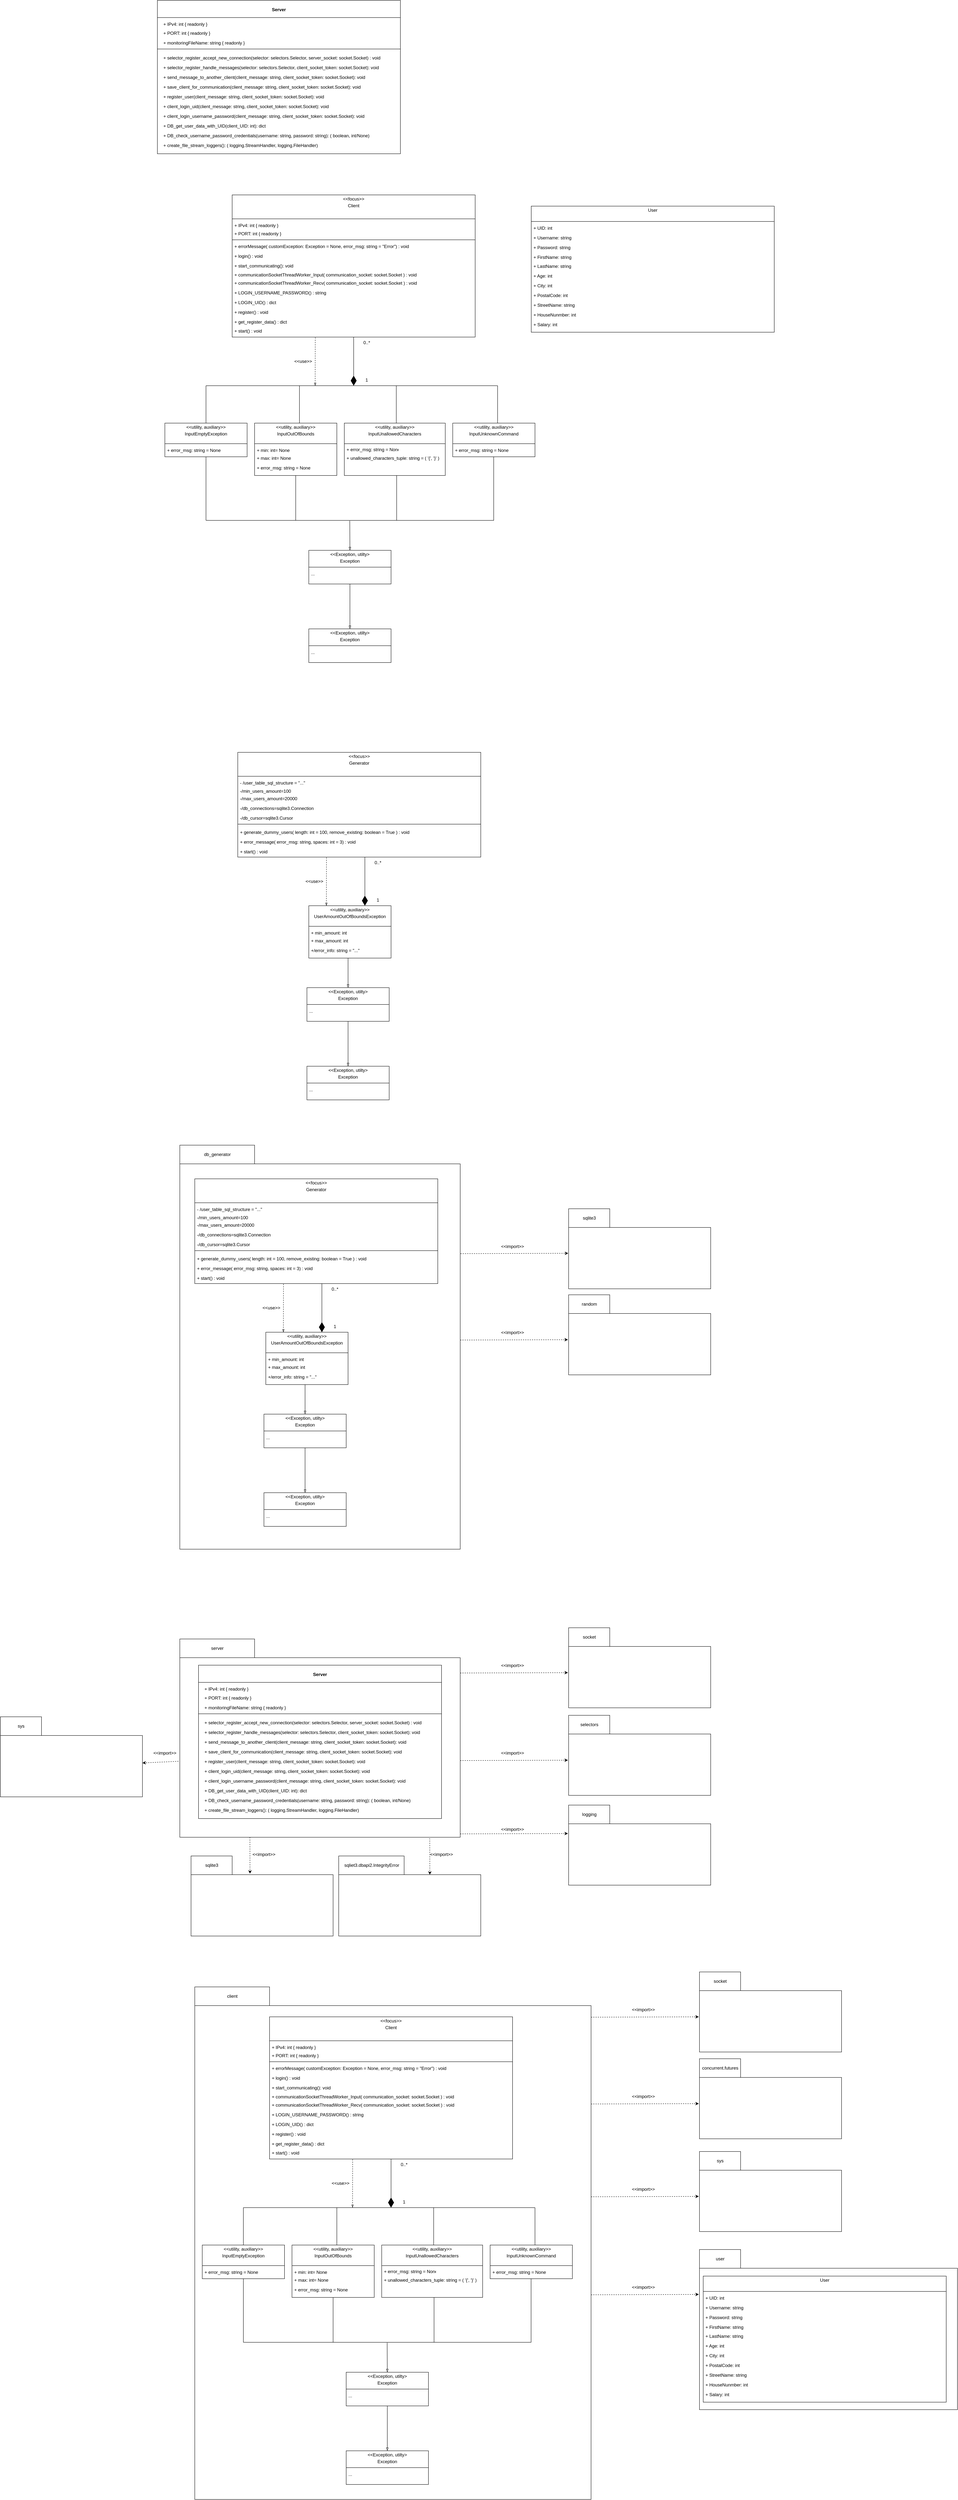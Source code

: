 <mxfile version="16.0.2" type="device"><diagram id="Fa_DWsm4ylaPB07q0f-0" name="Page-1"><mxGraphModel dx="6538" dy="4712" grid="1" gridSize="10" guides="1" tooltips="1" connect="1" arrows="1" fold="1" page="1" pageScale="1" pageWidth="850" pageHeight="1100" math="0" shadow="0"><root><mxCell id="0"/><mxCell id="1" parent="0"/><mxCell id="oYHuQGRoYn1-gd2VZ8Z_-12" value="&lt;p style=&quot;margin: 0px ; margin-top: 4px ; text-align: center&quot;&gt;&lt;br&gt;&lt;b&gt;Server&lt;/b&gt;&lt;/p&gt;" style="verticalAlign=top;align=left;overflow=fill;fontSize=12;fontFamily=Helvetica;html=1;" vertex="1" parent="1"><mxGeometry x="20" y="-470" width="650" height="410" as="geometry"/></mxCell><mxCell id="oYHuQGRoYn1-gd2VZ8Z_-14" value="+ IPv4: int { readonly }" style="text;strokeColor=none;fillColor=none;align=left;verticalAlign=top;spacingLeft=4;spacingRight=4;overflow=hidden;rotatable=0;points=[[0,0.5],[1,0.5]];portConstraint=eastwest;" vertex="1" parent="1"><mxGeometry x="30" y="-420" width="330" height="26" as="geometry"/></mxCell><mxCell id="oYHuQGRoYn1-gd2VZ8Z_-15" value="+ PORT: int { readonly }" style="text;strokeColor=none;fillColor=none;align=left;verticalAlign=top;spacingLeft=4;spacingRight=4;overflow=hidden;rotatable=0;points=[[0,0.5],[1,0.5]];portConstraint=eastwest;" vertex="1" parent="1"><mxGeometry x="30" y="-396" width="330" height="26" as="geometry"/></mxCell><mxCell id="oYHuQGRoYn1-gd2VZ8Z_-16" value="+ monitoringFileName: string { readonly }" style="text;strokeColor=none;fillColor=none;align=left;verticalAlign=top;spacingLeft=4;spacingRight=4;overflow=hidden;rotatable=0;points=[[0,0.5],[1,0.5]];portConstraint=eastwest;" vertex="1" parent="1"><mxGeometry x="30" y="-370" width="330" height="26" as="geometry"/></mxCell><mxCell id="oYHuQGRoYn1-gd2VZ8Z_-17" value="" style="line;strokeWidth=1;fillColor=none;align=left;verticalAlign=middle;spacingTop=-1;spacingLeft=3;spacingRight=3;rotatable=0;labelPosition=right;points=[];portConstraint=eastwest;" vertex="1" parent="1"><mxGeometry x="20" y="-344" width="650" height="8" as="geometry"/></mxCell><mxCell id="oYHuQGRoYn1-gd2VZ8Z_-18" value="" style="line;strokeWidth=1;fillColor=none;align=left;verticalAlign=middle;spacingTop=-1;spacingLeft=3;spacingRight=3;rotatable=0;labelPosition=right;points=[];portConstraint=eastwest;" vertex="1" parent="1"><mxGeometry x="20" y="-428" width="650" height="8" as="geometry"/></mxCell><mxCell id="oYHuQGRoYn1-gd2VZ8Z_-19" value="+ selector_register_accept_new_connection(selector: selectors.Selector, server_socket: socket.Socket) : void " style="text;strokeColor=none;fillColor=none;align=left;verticalAlign=top;spacingLeft=4;spacingRight=4;overflow=hidden;rotatable=0;points=[[0,0.5],[1,0.5]];portConstraint=eastwest;" vertex="1" parent="1"><mxGeometry x="30" y="-330" width="630" height="26" as="geometry"/></mxCell><mxCell id="oYHuQGRoYn1-gd2VZ8Z_-20" value="+ selector_register_handle_messages(selector: selectors.Selector, client_socket_token: socket.Socket): void" style="text;strokeColor=none;fillColor=none;align=left;verticalAlign=top;spacingLeft=4;spacingRight=4;overflow=hidden;rotatable=0;points=[[0,0.5],[1,0.5]];portConstraint=eastwest;" vertex="1" parent="1"><mxGeometry x="30" y="-304" width="630" height="26" as="geometry"/></mxCell><mxCell id="oYHuQGRoYn1-gd2VZ8Z_-21" value="+ send_message_to_another_client(client_message: string, client_socket_token: socket.Socket): void" style="text;strokeColor=none;fillColor=none;align=left;verticalAlign=top;spacingLeft=4;spacingRight=4;overflow=hidden;rotatable=0;points=[[0,0.5],[1,0.5]];portConstraint=eastwest;" vertex="1" parent="1"><mxGeometry x="30" y="-278" width="630" height="26" as="geometry"/></mxCell><mxCell id="oYHuQGRoYn1-gd2VZ8Z_-22" value="+ save_client_for_communication(client_message: string, client_socket_token: socket.Socket): void" style="text;strokeColor=none;fillColor=none;align=left;verticalAlign=top;spacingLeft=4;spacingRight=4;overflow=hidden;rotatable=0;points=[[0,0.5],[1,0.5]];portConstraint=eastwest;" vertex="1" parent="1"><mxGeometry x="30" y="-252" width="630" height="26" as="geometry"/></mxCell><mxCell id="oYHuQGRoYn1-gd2VZ8Z_-23" value="+ register_user(client_message: string, client_socket_token: socket.Socket): void" style="text;strokeColor=none;fillColor=none;align=left;verticalAlign=top;spacingLeft=4;spacingRight=4;overflow=hidden;rotatable=0;points=[[0,0.5],[1,0.5]];portConstraint=eastwest;" vertex="1" parent="1"><mxGeometry x="30" y="-226" width="630" height="26" as="geometry"/></mxCell><mxCell id="oYHuQGRoYn1-gd2VZ8Z_-24" value="+ client_login_uid(client_message: string, client_socket_token: socket.Socket): void" style="text;strokeColor=none;fillColor=none;align=left;verticalAlign=top;spacingLeft=4;spacingRight=4;overflow=hidden;rotatable=0;points=[[0,0.5],[1,0.5]];portConstraint=eastwest;" vertex="1" parent="1"><mxGeometry x="30" y="-200" width="630" height="26" as="geometry"/></mxCell><mxCell id="oYHuQGRoYn1-gd2VZ8Z_-25" value="+ client_login_username_password(client_message: string, client_socket_token: socket.Socket): void" style="text;strokeColor=none;fillColor=none;align=left;verticalAlign=top;spacingLeft=4;spacingRight=4;overflow=hidden;rotatable=0;points=[[0,0.5],[1,0.5]];portConstraint=eastwest;" vertex="1" parent="1"><mxGeometry x="30" y="-174" width="630" height="26" as="geometry"/></mxCell><mxCell id="oYHuQGRoYn1-gd2VZ8Z_-26" value="+ DB_get_user_data_with_UID(client_UID: int): dict" style="text;strokeColor=none;fillColor=none;align=left;verticalAlign=top;spacingLeft=4;spacingRight=4;overflow=hidden;rotatable=0;points=[[0,0.5],[1,0.5]];portConstraint=eastwest;" vertex="1" parent="1"><mxGeometry x="30" y="-148" width="630" height="26" as="geometry"/></mxCell><mxCell id="oYHuQGRoYn1-gd2VZ8Z_-27" value="+ DB_check_username_password_credentials(username: string, password: string): ( boolean, int/None)" style="text;strokeColor=none;fillColor=none;align=left;verticalAlign=top;spacingLeft=4;spacingRight=4;overflow=hidden;rotatable=0;points=[[0,0.5],[1,0.5]];portConstraint=eastwest;" vertex="1" parent="1"><mxGeometry x="30" y="-122" width="630" height="26" as="geometry"/></mxCell><mxCell id="oYHuQGRoYn1-gd2VZ8Z_-28" value="+ create_file_stream_loggers(): ( logging.StreamHandler, logging.FileHandler)" style="text;strokeColor=none;fillColor=none;align=left;verticalAlign=top;spacingLeft=4;spacingRight=4;overflow=hidden;rotatable=0;points=[[0,0.5],[1,0.5]];portConstraint=eastwest;" vertex="1" parent="1"><mxGeometry x="30" y="-96" width="630" height="26" as="geometry"/></mxCell><mxCell id="oYHuQGRoYn1-gd2VZ8Z_-41" value="&lt;p style=&quot;margin: 0px ; margin-top: 4px ; text-align: center&quot;&gt;&amp;lt;&amp;lt;focus&amp;gt;&amp;gt;&lt;/p&gt;&lt;p style=&quot;margin: 0px ; margin-top: 4px ; text-align: center&quot;&gt;Client&lt;/p&gt;" style="verticalAlign=top;align=left;overflow=fill;fontSize=12;fontFamily=Helvetica;html=1;" vertex="1" parent="1"><mxGeometry x="220" y="50" width="650" height="380" as="geometry"/></mxCell><mxCell id="oYHuQGRoYn1-gd2VZ8Z_-42" value="" style="line;strokeWidth=1;fillColor=none;align=left;verticalAlign=middle;spacingTop=-1;spacingLeft=3;spacingRight=3;rotatable=0;labelPosition=right;points=[];portConstraint=eastwest;" vertex="1" parent="1"><mxGeometry x="220" y="110" width="650" height="8" as="geometry"/></mxCell><mxCell id="oYHuQGRoYn1-gd2VZ8Z_-43" value="+ IPv4: int { readonly }&#10;" style="text;strokeColor=none;fillColor=none;align=left;verticalAlign=top;spacingLeft=4;spacingRight=4;overflow=hidden;rotatable=0;points=[[0,0.5],[1,0.5]];portConstraint=eastwest;" vertex="1" parent="1"><mxGeometry x="220" y="118" width="630" height="26" as="geometry"/></mxCell><mxCell id="oYHuQGRoYn1-gd2VZ8Z_-44" value="+ PORT: int { readonly }&#10;" style="text;strokeColor=none;fillColor=none;align=left;verticalAlign=top;spacingLeft=4;spacingRight=4;overflow=hidden;rotatable=0;points=[[0,0.5],[1,0.5]];portConstraint=eastwest;" vertex="1" parent="1"><mxGeometry x="220" y="140" width="630" height="26" as="geometry"/></mxCell><mxCell id="oYHuQGRoYn1-gd2VZ8Z_-45" value="" style="line;strokeWidth=1;fillColor=none;align=left;verticalAlign=middle;spacingTop=-1;spacingLeft=3;spacingRight=3;rotatable=0;labelPosition=right;points=[];portConstraint=eastwest;" vertex="1" parent="1"><mxGeometry x="220" y="166" width="650" height="8" as="geometry"/></mxCell><mxCell id="oYHuQGRoYn1-gd2VZ8Z_-46" value="+ errorMessage( customException: Exception = None, error_msg: string = &quot;Error&quot;) : void" style="text;strokeColor=none;fillColor=none;align=left;verticalAlign=top;spacingLeft=4;spacingRight=4;overflow=hidden;rotatable=0;points=[[0,0.5],[1,0.5]];portConstraint=eastwest;" vertex="1" parent="1"><mxGeometry x="220" y="174" width="630" height="26" as="geometry"/></mxCell><mxCell id="oYHuQGRoYn1-gd2VZ8Z_-47" value="+ login() : void" style="text;strokeColor=none;fillColor=none;align=left;verticalAlign=top;spacingLeft=4;spacingRight=4;overflow=hidden;rotatable=0;points=[[0,0.5],[1,0.5]];portConstraint=eastwest;" vertex="1" parent="1"><mxGeometry x="220" y="200" width="630" height="26" as="geometry"/></mxCell><mxCell id="oYHuQGRoYn1-gd2VZ8Z_-48" value="+ start_communicating(): void" style="text;strokeColor=none;fillColor=none;align=left;verticalAlign=top;spacingLeft=4;spacingRight=4;overflow=hidden;rotatable=0;points=[[0,0.5],[1,0.5]];portConstraint=eastwest;" vertex="1" parent="1"><mxGeometry x="220" y="226" width="630" height="26" as="geometry"/></mxCell><mxCell id="oYHuQGRoYn1-gd2VZ8Z_-49" value="+ communicationSocketThreadWorker_Input( communication_socket: socket.Socket ) : void" style="text;strokeColor=none;fillColor=none;align=left;verticalAlign=top;spacingLeft=4;spacingRight=4;overflow=hidden;rotatable=0;points=[[0,0.5],[1,0.5]];portConstraint=eastwest;" vertex="1" parent="1"><mxGeometry x="220" y="250" width="630" height="26" as="geometry"/></mxCell><mxCell id="oYHuQGRoYn1-gd2VZ8Z_-50" value="+ communicationSocketThreadWorker_Recv( communication_socket: socket.Socket ) : void" style="text;strokeColor=none;fillColor=none;align=left;verticalAlign=top;spacingLeft=4;spacingRight=4;overflow=hidden;rotatable=0;points=[[0,0.5],[1,0.5]];portConstraint=eastwest;" vertex="1" parent="1"><mxGeometry x="220" y="272" width="630" height="26" as="geometry"/></mxCell><mxCell id="oYHuQGRoYn1-gd2VZ8Z_-51" value="+ LOGIN_USERNAME_PASSWORD() : string" style="text;strokeColor=none;fillColor=none;align=left;verticalAlign=top;spacingLeft=4;spacingRight=4;overflow=hidden;rotatable=0;points=[[0,0.5],[1,0.5]];portConstraint=eastwest;" vertex="1" parent="1"><mxGeometry x="220" y="298" width="630" height="26" as="geometry"/></mxCell><mxCell id="oYHuQGRoYn1-gd2VZ8Z_-52" value="+ LOGIN_UID() : dict" style="text;strokeColor=none;fillColor=none;align=left;verticalAlign=top;spacingLeft=4;spacingRight=4;overflow=hidden;rotatable=0;points=[[0,0.5],[1,0.5]];portConstraint=eastwest;" vertex="1" parent="1"><mxGeometry x="220" y="324" width="630" height="26" as="geometry"/></mxCell><mxCell id="oYHuQGRoYn1-gd2VZ8Z_-53" value="+ register() : void" style="text;strokeColor=none;fillColor=none;align=left;verticalAlign=top;spacingLeft=4;spacingRight=4;overflow=hidden;rotatable=0;points=[[0,0.5],[1,0.5]];portConstraint=eastwest;" vertex="1" parent="1"><mxGeometry x="220" y="350" width="630" height="26" as="geometry"/></mxCell><mxCell id="oYHuQGRoYn1-gd2VZ8Z_-54" value="+ get_register_data() : dict" style="text;strokeColor=none;fillColor=none;align=left;verticalAlign=top;spacingLeft=4;spacingRight=4;overflow=hidden;rotatable=0;points=[[0,0.5],[1,0.5]];portConstraint=eastwest;" vertex="1" parent="1"><mxGeometry x="220" y="376" width="630" height="26" as="geometry"/></mxCell><mxCell id="oYHuQGRoYn1-gd2VZ8Z_-55" value="+ start() : void" style="text;strokeColor=none;fillColor=none;align=left;verticalAlign=top;spacingLeft=4;spacingRight=4;overflow=hidden;rotatable=0;points=[[0,0.5],[1,0.5]];portConstraint=eastwest;" vertex="1" parent="1"><mxGeometry x="220" y="400" width="630" height="26" as="geometry"/></mxCell><mxCell id="oYHuQGRoYn1-gd2VZ8Z_-56" value="&lt;p style=&quot;margin: 0px ; margin-top: 4px ; text-align: center&quot;&gt;&amp;lt;&amp;lt;utility, auxiliary&amp;gt;&amp;gt;&lt;/p&gt;&lt;p style=&quot;margin: 0px ; margin-top: 4px ; text-align: center&quot;&gt;InputEmptyException&lt;/p&gt;" style="verticalAlign=top;align=left;overflow=fill;fontSize=12;fontFamily=Helvetica;html=1;" vertex="1" parent="1"><mxGeometry x="40" y="660" width="220" height="90" as="geometry"/></mxCell><mxCell id="oYHuQGRoYn1-gd2VZ8Z_-57" value="" style="line;strokeWidth=1;fillColor=none;align=left;verticalAlign=middle;spacingTop=-1;spacingLeft=3;spacingRight=3;rotatable=0;labelPosition=right;points=[];portConstraint=eastwest;" vertex="1" parent="1"><mxGeometry x="40" y="711" width="220" height="8" as="geometry"/></mxCell><mxCell id="oYHuQGRoYn1-gd2VZ8Z_-58" value="+ error_msg: string = None" style="text;strokeColor=none;fillColor=none;align=left;verticalAlign=top;spacingLeft=4;spacingRight=4;overflow=hidden;rotatable=0;points=[[0,0.5],[1,0.5]];portConstraint=eastwest;" vertex="1" parent="1"><mxGeometry x="40" y="719" width="210" height="26" as="geometry"/></mxCell><mxCell id="oYHuQGRoYn1-gd2VZ8Z_-59" value="&lt;p style=&quot;margin: 0px ; margin-top: 4px ; text-align: center&quot;&gt;&amp;lt;&amp;lt;utility, auxiliary&amp;gt;&amp;gt;&lt;/p&gt;&lt;p style=&quot;margin: 0px ; margin-top: 4px ; text-align: center&quot;&gt;InputOutOfBounds&lt;/p&gt;" style="verticalAlign=top;align=left;overflow=fill;fontSize=12;fontFamily=Helvetica;html=1;" vertex="1" parent="1"><mxGeometry x="280" y="660" width="220" height="140" as="geometry"/></mxCell><mxCell id="oYHuQGRoYn1-gd2VZ8Z_-60" value="" style="line;strokeWidth=1;fillColor=none;align=left;verticalAlign=middle;spacingTop=-1;spacingLeft=3;spacingRight=3;rotatable=0;labelPosition=right;points=[];portConstraint=eastwest;" vertex="1" parent="1"><mxGeometry x="280" y="711" width="220" height="8" as="geometry"/></mxCell><mxCell id="oYHuQGRoYn1-gd2VZ8Z_-61" value="+ min: int= None" style="text;strokeColor=none;fillColor=none;align=left;verticalAlign=top;spacingLeft=4;spacingRight=4;overflow=hidden;rotatable=0;points=[[0,0.5],[1,0.5]];portConstraint=eastwest;" vertex="1" parent="1"><mxGeometry x="280" y="719" width="210" height="26" as="geometry"/></mxCell><mxCell id="oYHuQGRoYn1-gd2VZ8Z_-62" value="+ max: int= None" style="text;strokeColor=none;fillColor=none;align=left;verticalAlign=top;spacingLeft=4;spacingRight=4;overflow=hidden;rotatable=0;points=[[0,0.5],[1,0.5]];portConstraint=eastwest;" vertex="1" parent="1"><mxGeometry x="280" y="740" width="210" height="26" as="geometry"/></mxCell><mxCell id="oYHuQGRoYn1-gd2VZ8Z_-63" value="+ error_msg: string = None" style="text;strokeColor=none;fillColor=none;align=left;verticalAlign=top;spacingLeft=4;spacingRight=4;overflow=hidden;rotatable=0;points=[[0,0.5],[1,0.5]];portConstraint=eastwest;" vertex="1" parent="1"><mxGeometry x="280" y="766" width="210" height="26" as="geometry"/></mxCell><mxCell id="oYHuQGRoYn1-gd2VZ8Z_-65" value="&lt;p style=&quot;margin: 0px ; margin-top: 4px ; text-align: center&quot;&gt;&amp;lt;&amp;lt;utility, auxiliary&amp;gt;&amp;gt;&lt;/p&gt;&lt;p style=&quot;margin: 0px ; margin-top: 4px ; text-align: center&quot;&gt;InputUnallowedCharacters&lt;/p&gt;" style="verticalAlign=top;align=left;overflow=fill;fontSize=12;fontFamily=Helvetica;html=1;" vertex="1" parent="1"><mxGeometry x="520" y="660" width="270" height="140" as="geometry"/></mxCell><mxCell id="oYHuQGRoYn1-gd2VZ8Z_-66" value="" style="line;strokeWidth=1;fillColor=none;align=left;verticalAlign=middle;spacingTop=-1;spacingLeft=3;spacingRight=3;rotatable=0;labelPosition=right;points=[];portConstraint=eastwest;" vertex="1" parent="1"><mxGeometry x="520" y="711" width="270" height="8" as="geometry"/></mxCell><mxCell id="oYHuQGRoYn1-gd2VZ8Z_-69" value="+ error_msg: string = None" style="text;strokeColor=none;fillColor=none;align=left;verticalAlign=top;spacingLeft=4;spacingRight=4;overflow=hidden;rotatable=0;points=[[0,0.5],[1,0.5]];portConstraint=eastwest;" vertex="1" parent="1"><mxGeometry x="520" y="717" width="150" height="26" as="geometry"/></mxCell><mxCell id="oYHuQGRoYn1-gd2VZ8Z_-70" value="+ unallowed_characters_tuple: string = ( '{', '}' )" style="text;strokeColor=none;fillColor=none;align=left;verticalAlign=top;spacingLeft=4;spacingRight=4;overflow=hidden;rotatable=0;points=[[0,0.5],[1,0.5]];portConstraint=eastwest;" vertex="1" parent="1"><mxGeometry x="520" y="740" width="270" height="26" as="geometry"/></mxCell><mxCell id="oYHuQGRoYn1-gd2VZ8Z_-71" value="&lt;p style=&quot;margin: 0px ; margin-top: 4px ; text-align: center&quot;&gt;&amp;lt;&amp;lt;utility, auxiliary&amp;gt;&amp;gt;&lt;/p&gt;&lt;p style=&quot;margin: 0px ; margin-top: 4px ; text-align: center&quot;&gt;InputUnknownCommand&lt;/p&gt;" style="verticalAlign=top;align=left;overflow=fill;fontSize=12;fontFamily=Helvetica;html=1;" vertex="1" parent="1"><mxGeometry x="810" y="660" width="220" height="90" as="geometry"/></mxCell><mxCell id="oYHuQGRoYn1-gd2VZ8Z_-72" value="" style="line;strokeWidth=1;fillColor=none;align=left;verticalAlign=middle;spacingTop=-1;spacingLeft=3;spacingRight=3;rotatable=0;labelPosition=right;points=[];portConstraint=eastwest;" vertex="1" parent="1"><mxGeometry x="810" y="711" width="220" height="8" as="geometry"/></mxCell><mxCell id="oYHuQGRoYn1-gd2VZ8Z_-73" value="+ error_msg: string = None" style="text;strokeColor=none;fillColor=none;align=left;verticalAlign=top;spacingLeft=4;spacingRight=4;overflow=hidden;rotatable=0;points=[[0,0.5],[1,0.5]];portConstraint=eastwest;" vertex="1" parent="1"><mxGeometry x="810" y="719" width="210" height="26" as="geometry"/></mxCell><mxCell id="oYHuQGRoYn1-gd2VZ8Z_-74" value="&lt;p style=&quot;margin: 0px ; margin-top: 4px ; text-align: center&quot;&gt;&amp;lt;&amp;lt;Exception, utilty&amp;gt;&lt;/p&gt;&lt;p style=&quot;margin: 0px ; margin-top: 4px ; text-align: center&quot;&gt;Exception&lt;/p&gt;" style="verticalAlign=top;align=left;overflow=fill;fontSize=12;fontFamily=Helvetica;html=1;" vertex="1" parent="1"><mxGeometry x="425" y="1000" width="220" height="90" as="geometry"/></mxCell><mxCell id="oYHuQGRoYn1-gd2VZ8Z_-75" value="" style="line;strokeWidth=1;fillColor=none;align=left;verticalAlign=middle;spacingTop=-1;spacingLeft=3;spacingRight=3;rotatable=0;labelPosition=right;points=[];portConstraint=eastwest;" vertex="1" parent="1"><mxGeometry x="425" y="1041" width="220" height="8" as="geometry"/></mxCell><mxCell id="oYHuQGRoYn1-gd2VZ8Z_-76" value="..." style="text;strokeColor=none;fillColor=none;align=left;verticalAlign=top;spacingLeft=4;spacingRight=4;overflow=hidden;rotatable=0;points=[[0,0.5],[1,0.5]];portConstraint=eastwest;" vertex="1" parent="1"><mxGeometry x="425" y="1049" width="210" height="26" as="geometry"/></mxCell><mxCell id="oYHuQGRoYn1-gd2VZ8Z_-77" value="&lt;p style=&quot;margin: 0px ; margin-top: 4px ; text-align: center&quot;&gt;&amp;lt;&amp;lt;Exception, utilty&amp;gt;&lt;/p&gt;&lt;p style=&quot;margin: 0px ; margin-top: 4px ; text-align: center&quot;&gt;Exception&lt;/p&gt;" style="verticalAlign=top;align=left;overflow=fill;fontSize=12;fontFamily=Helvetica;html=1;" vertex="1" parent="1"><mxGeometry x="425" y="1210" width="220" height="90" as="geometry"/></mxCell><mxCell id="oYHuQGRoYn1-gd2VZ8Z_-78" value="" style="line;strokeWidth=1;fillColor=none;align=left;verticalAlign=middle;spacingTop=-1;spacingLeft=3;spacingRight=3;rotatable=0;labelPosition=right;points=[];portConstraint=eastwest;" vertex="1" parent="1"><mxGeometry x="425" y="1251" width="220" height="8" as="geometry"/></mxCell><mxCell id="oYHuQGRoYn1-gd2VZ8Z_-79" value="..." style="text;strokeColor=none;fillColor=none;align=left;verticalAlign=top;spacingLeft=4;spacingRight=4;overflow=hidden;rotatable=0;points=[[0,0.5],[1,0.5]];portConstraint=eastwest;" vertex="1" parent="1"><mxGeometry x="425" y="1259" width="210" height="26" as="geometry"/></mxCell><mxCell id="oYHuQGRoYn1-gd2VZ8Z_-80" value="" style="endArrow=blockThin;html=1;rounded=0;exitX=0.5;exitY=1;exitDx=0;exitDy=0;entryX=0.5;entryY=0;entryDx=0;entryDy=0;endFill=0;" edge="1" parent="1" source="oYHuQGRoYn1-gd2VZ8Z_-74" target="oYHuQGRoYn1-gd2VZ8Z_-77"><mxGeometry width="50" height="50" relative="1" as="geometry"><mxPoint x="300" y="1040" as="sourcePoint"/><mxPoint x="350" y="990" as="targetPoint"/></mxGeometry></mxCell><mxCell id="oYHuQGRoYn1-gd2VZ8Z_-81" value="" style="endArrow=none;html=1;rounded=0;exitX=0.5;exitY=1;exitDx=0;exitDy=0;" edge="1" parent="1" source="oYHuQGRoYn1-gd2VZ8Z_-56"><mxGeometry width="50" height="50" relative="1" as="geometry"><mxPoint x="460" y="920" as="sourcePoint"/><mxPoint x="150" y="920" as="targetPoint"/></mxGeometry></mxCell><mxCell id="oYHuQGRoYn1-gd2VZ8Z_-82" value="" style="endArrow=none;html=1;rounded=0;entryX=0.5;entryY=1;entryDx=0;entryDy=0;" edge="1" parent="1" target="oYHuQGRoYn1-gd2VZ8Z_-59"><mxGeometry width="50" height="50" relative="1" as="geometry"><mxPoint x="390" y="920" as="sourcePoint"/><mxPoint x="410" y="840" as="targetPoint"/></mxGeometry></mxCell><mxCell id="oYHuQGRoYn1-gd2VZ8Z_-83" value="" style="endArrow=none;html=1;rounded=0;entryX=0.5;entryY=1;entryDx=0;entryDy=0;" edge="1" parent="1"><mxGeometry width="50" height="50" relative="1" as="geometry"><mxPoint x="660" y="920" as="sourcePoint"/><mxPoint x="660" y="800" as="targetPoint"/></mxGeometry></mxCell><mxCell id="oYHuQGRoYn1-gd2VZ8Z_-84" value="" style="endArrow=none;html=1;rounded=0;exitX=0.5;exitY=1;exitDx=0;exitDy=0;" edge="1" parent="1"><mxGeometry width="50" height="50" relative="1" as="geometry"><mxPoint x="919.58" y="750" as="sourcePoint"/><mxPoint x="919.58" y="920" as="targetPoint"/></mxGeometry></mxCell><mxCell id="oYHuQGRoYn1-gd2VZ8Z_-85" value="" style="endArrow=none;html=1;rounded=0;" edge="1" parent="1"><mxGeometry width="50" height="50" relative="1" as="geometry"><mxPoint x="150" y="920" as="sourcePoint"/><mxPoint x="920" y="920" as="targetPoint"/></mxGeometry></mxCell><mxCell id="oYHuQGRoYn1-gd2VZ8Z_-87" value="" style="endArrow=blockThin;html=1;rounded=0;exitX=0.5;exitY=1;exitDx=0;exitDy=0;endFill=0;" edge="1" parent="1"><mxGeometry width="50" height="50" relative="1" as="geometry"><mxPoint x="534.58" y="921" as="sourcePoint"/><mxPoint x="535" y="1000" as="targetPoint"/></mxGeometry></mxCell><mxCell id="oYHuQGRoYn1-gd2VZ8Z_-89" value="" style="endArrow=none;html=1;rounded=0;exitX=0.5;exitY=0;exitDx=0;exitDy=0;" edge="1" parent="1" source="oYHuQGRoYn1-gd2VZ8Z_-56"><mxGeometry width="50" height="50" relative="1" as="geometry"><mxPoint x="270" y="600" as="sourcePoint"/><mxPoint x="150" y="560" as="targetPoint"/></mxGeometry></mxCell><mxCell id="oYHuQGRoYn1-gd2VZ8Z_-90" value="" style="endArrow=none;html=1;rounded=0;exitX=0.5;exitY=0;exitDx=0;exitDy=0;" edge="1" parent="1"><mxGeometry width="50" height="50" relative="1" as="geometry"><mxPoint x="400" y="660" as="sourcePoint"/><mxPoint x="400" y="560" as="targetPoint"/></mxGeometry></mxCell><mxCell id="oYHuQGRoYn1-gd2VZ8Z_-91" value="" style="endArrow=none;html=1;rounded=0;exitX=0.5;exitY=0;exitDx=0;exitDy=0;" edge="1" parent="1"><mxGeometry width="50" height="50" relative="1" as="geometry"><mxPoint x="659" y="660" as="sourcePoint"/><mxPoint x="659" y="560" as="targetPoint"/></mxGeometry></mxCell><mxCell id="oYHuQGRoYn1-gd2VZ8Z_-92" value="" style="endArrow=none;html=1;rounded=0;exitX=0.5;exitY=0;exitDx=0;exitDy=0;" edge="1" parent="1"><mxGeometry width="50" height="50" relative="1" as="geometry"><mxPoint x="930" y="660" as="sourcePoint"/><mxPoint x="930" y="560" as="targetPoint"/></mxGeometry></mxCell><mxCell id="oYHuQGRoYn1-gd2VZ8Z_-93" value="" style="endArrow=none;html=1;rounded=0;" edge="1" parent="1"><mxGeometry width="50" height="50" relative="1" as="geometry"><mxPoint x="150" y="560" as="sourcePoint"/><mxPoint x="930" y="560" as="targetPoint"/></mxGeometry></mxCell><mxCell id="oYHuQGRoYn1-gd2VZ8Z_-94" value="" style="endArrow=diamondThin;endFill=1;endSize=24;html=1;rounded=0;exitX=0.5;exitY=1;exitDx=0;exitDy=0;" edge="1" parent="1" source="oYHuQGRoYn1-gd2VZ8Z_-41"><mxGeometry width="160" relative="1" as="geometry"><mxPoint x="430" y="490" as="sourcePoint"/><mxPoint x="545" y="560" as="targetPoint"/></mxGeometry></mxCell><mxCell id="oYHuQGRoYn1-gd2VZ8Z_-95" value="0..*" style="text;html=1;strokeColor=none;fillColor=none;align=center;verticalAlign=middle;whiteSpace=wrap;rounded=0;" vertex="1" parent="1"><mxGeometry x="550" y="430" width="60" height="30" as="geometry"/></mxCell><mxCell id="oYHuQGRoYn1-gd2VZ8Z_-96" value="1" style="text;html=1;strokeColor=none;fillColor=none;align=center;verticalAlign=middle;whiteSpace=wrap;rounded=0;" vertex="1" parent="1"><mxGeometry x="550" y="530" width="60" height="30" as="geometry"/></mxCell><mxCell id="oYHuQGRoYn1-gd2VZ8Z_-97" value="" style="endArrow=openThin;html=1;rounded=0;exitX=0.342;exitY=1.003;exitDx=0;exitDy=0;exitPerimeter=0;dashed=1;endFill=0;" edge="1" parent="1" source="oYHuQGRoYn1-gd2VZ8Z_-41"><mxGeometry width="50" height="50" relative="1" as="geometry"><mxPoint x="400" y="560" as="sourcePoint"/><mxPoint x="442" y="560" as="targetPoint"/></mxGeometry></mxCell><mxCell id="oYHuQGRoYn1-gd2VZ8Z_-98" value="&amp;lt;&amp;lt;use&amp;gt;&amp;gt;" style="text;html=1;strokeColor=none;fillColor=none;align=center;verticalAlign=middle;whiteSpace=wrap;rounded=0;" vertex="1" parent="1"><mxGeometry x="380" y="480" width="60" height="30" as="geometry"/></mxCell><mxCell id="oYHuQGRoYn1-gd2VZ8Z_-114" value="&lt;p style=&quot;margin: 0px ; margin-top: 4px ; text-align: center&quot;&gt;&amp;lt;&amp;lt;focus&amp;gt;&amp;gt;&lt;/p&gt;&lt;p style=&quot;margin: 0px ; margin-top: 4px ; text-align: center&quot;&gt;Generator&lt;/p&gt;" style="verticalAlign=top;align=left;overflow=fill;fontSize=12;fontFamily=Helvetica;html=1;" vertex="1" parent="1"><mxGeometry x="235" y="1540" width="650" height="280" as="geometry"/></mxCell><mxCell id="oYHuQGRoYn1-gd2VZ8Z_-115" value="" style="line;strokeWidth=1;fillColor=none;align=left;verticalAlign=middle;spacingTop=-1;spacingLeft=3;spacingRight=3;rotatable=0;labelPosition=right;points=[];portConstraint=eastwest;" vertex="1" parent="1"><mxGeometry x="235" y="1600" width="650" height="8" as="geometry"/></mxCell><mxCell id="oYHuQGRoYn1-gd2VZ8Z_-116" value="- /user_table_sql_structure = &quot;...&quot;&#10;" style="text;strokeColor=none;fillColor=none;align=left;verticalAlign=top;spacingLeft=4;spacingRight=4;overflow=hidden;rotatable=0;points=[[0,0.5],[1,0.5]];portConstraint=eastwest;" vertex="1" parent="1"><mxGeometry x="235" y="1608" width="630" height="26" as="geometry"/></mxCell><mxCell id="oYHuQGRoYn1-gd2VZ8Z_-117" value="-/min_users_amount=100" style="text;strokeColor=none;fillColor=none;align=left;verticalAlign=top;spacingLeft=4;spacingRight=4;overflow=hidden;rotatable=0;points=[[0,0.5],[1,0.5]];portConstraint=eastwest;" vertex="1" parent="1"><mxGeometry x="235" y="1630" width="630" height="26" as="geometry"/></mxCell><mxCell id="oYHuQGRoYn1-gd2VZ8Z_-118" value="" style="line;strokeWidth=1;fillColor=none;align=left;verticalAlign=middle;spacingTop=-1;spacingLeft=3;spacingRight=3;rotatable=0;labelPosition=right;points=[];portConstraint=eastwest;" vertex="1" parent="1"><mxGeometry x="235" y="1728" width="650" height="8" as="geometry"/></mxCell><mxCell id="oYHuQGRoYn1-gd2VZ8Z_-129" value="-/max_users_amount=20000" style="text;strokeColor=none;fillColor=none;align=left;verticalAlign=top;spacingLeft=4;spacingRight=4;overflow=hidden;rotatable=0;points=[[0,0.5],[1,0.5]];portConstraint=eastwest;" vertex="1" parent="1"><mxGeometry x="235" y="1650" width="630" height="26" as="geometry"/></mxCell><mxCell id="oYHuQGRoYn1-gd2VZ8Z_-130" value="-/db_connections=sqlite3.Connection" style="text;strokeColor=none;fillColor=none;align=left;verticalAlign=top;spacingLeft=4;spacingRight=4;overflow=hidden;rotatable=0;points=[[0,0.5],[1,0.5]];portConstraint=eastwest;" vertex="1" parent="1"><mxGeometry x="235" y="1676" width="630" height="26" as="geometry"/></mxCell><mxCell id="oYHuQGRoYn1-gd2VZ8Z_-131" value="-/db_cursor=sqlite3.Cursor" style="text;strokeColor=none;fillColor=none;align=left;verticalAlign=top;spacingLeft=4;spacingRight=4;overflow=hidden;rotatable=0;points=[[0,0.5],[1,0.5]];portConstraint=eastwest;" vertex="1" parent="1"><mxGeometry x="235" y="1702" width="630" height="26" as="geometry"/></mxCell><mxCell id="oYHuQGRoYn1-gd2VZ8Z_-133" value="+ generate_dummy_users( length: int = 100, remove_existing: boolean = True ) : void" style="text;strokeColor=none;fillColor=none;align=left;verticalAlign=top;spacingLeft=4;spacingRight=4;overflow=hidden;rotatable=0;points=[[0,0.5],[1,0.5]];portConstraint=eastwest;" vertex="1" parent="1"><mxGeometry x="235" y="1740" width="630" height="26" as="geometry"/></mxCell><mxCell id="oYHuQGRoYn1-gd2VZ8Z_-134" value="+ error_message( error_msg: string, spaces: int = 3) : void" style="text;strokeColor=none;fillColor=none;align=left;verticalAlign=top;spacingLeft=4;spacingRight=4;overflow=hidden;rotatable=0;points=[[0,0.5],[1,0.5]];portConstraint=eastwest;" vertex="1" parent="1"><mxGeometry x="235" y="1766" width="630" height="26" as="geometry"/></mxCell><mxCell id="oYHuQGRoYn1-gd2VZ8Z_-135" value="+ start() : void" style="text;strokeColor=none;fillColor=none;align=left;verticalAlign=top;spacingLeft=4;spacingRight=4;overflow=hidden;rotatable=0;points=[[0,0.5],[1,0.5]];portConstraint=eastwest;" vertex="1" parent="1"><mxGeometry x="235" y="1792" width="630" height="26" as="geometry"/></mxCell><mxCell id="oYHuQGRoYn1-gd2VZ8Z_-177" value="&lt;p style=&quot;margin: 0px ; margin-top: 4px ; text-align: center&quot;&gt;&amp;lt;&amp;lt;utility, auxiliary&amp;gt;&amp;gt;&lt;/p&gt;&lt;p style=&quot;margin: 0px ; margin-top: 4px ; text-align: center&quot;&gt;UserAmountOutOfBoundsException&lt;/p&gt;" style="verticalAlign=top;align=left;overflow=fill;fontSize=12;fontFamily=Helvetica;html=1;" vertex="1" parent="1"><mxGeometry x="425" y="1950" width="220" height="140" as="geometry"/></mxCell><mxCell id="oYHuQGRoYn1-gd2VZ8Z_-178" value="" style="line;strokeWidth=1;fillColor=none;align=left;verticalAlign=middle;spacingTop=-1;spacingLeft=3;spacingRight=3;rotatable=0;labelPosition=right;points=[];portConstraint=eastwest;" vertex="1" parent="1"><mxGeometry x="425" y="2001" width="220" height="8" as="geometry"/></mxCell><mxCell id="oYHuQGRoYn1-gd2VZ8Z_-179" value="+ min_amount: int" style="text;strokeColor=none;fillColor=none;align=left;verticalAlign=top;spacingLeft=4;spacingRight=4;overflow=hidden;rotatable=0;points=[[0,0.5],[1,0.5]];portConstraint=eastwest;" vertex="1" parent="1"><mxGeometry x="425" y="2009" width="210" height="26" as="geometry"/></mxCell><mxCell id="oYHuQGRoYn1-gd2VZ8Z_-180" value="+ max_amount: int" style="text;strokeColor=none;fillColor=none;align=left;verticalAlign=top;spacingLeft=4;spacingRight=4;overflow=hidden;rotatable=0;points=[[0,0.5],[1,0.5]];portConstraint=eastwest;" vertex="1" parent="1"><mxGeometry x="425" y="2030" width="210" height="26" as="geometry"/></mxCell><mxCell id="oYHuQGRoYn1-gd2VZ8Z_-181" value="+/error_info: string = &quot;...&quot;" style="text;strokeColor=none;fillColor=none;align=left;verticalAlign=top;spacingLeft=4;spacingRight=4;overflow=hidden;rotatable=0;points=[[0,0.5],[1,0.5]];portConstraint=eastwest;" vertex="1" parent="1"><mxGeometry x="425" y="2056" width="210" height="26" as="geometry"/></mxCell><mxCell id="oYHuQGRoYn1-gd2VZ8Z_-189" value="&lt;p style=&quot;margin: 0px ; margin-top: 4px ; text-align: center&quot;&gt;&amp;lt;&amp;lt;Exception, utilty&amp;gt;&lt;/p&gt;&lt;p style=&quot;margin: 0px ; margin-top: 4px ; text-align: center&quot;&gt;Exception&lt;/p&gt;" style="verticalAlign=top;align=left;overflow=fill;fontSize=12;fontFamily=Helvetica;html=1;" vertex="1" parent="1"><mxGeometry x="420" y="2169" width="220" height="90" as="geometry"/></mxCell><mxCell id="oYHuQGRoYn1-gd2VZ8Z_-190" value="" style="line;strokeWidth=1;fillColor=none;align=left;verticalAlign=middle;spacingTop=-1;spacingLeft=3;spacingRight=3;rotatable=0;labelPosition=right;points=[];portConstraint=eastwest;" vertex="1" parent="1"><mxGeometry x="420" y="2210" width="220" height="8" as="geometry"/></mxCell><mxCell id="oYHuQGRoYn1-gd2VZ8Z_-191" value="..." style="text;strokeColor=none;fillColor=none;align=left;verticalAlign=top;spacingLeft=4;spacingRight=4;overflow=hidden;rotatable=0;points=[[0,0.5],[1,0.5]];portConstraint=eastwest;" vertex="1" parent="1"><mxGeometry x="420" y="2218" width="210" height="26" as="geometry"/></mxCell><mxCell id="oYHuQGRoYn1-gd2VZ8Z_-192" value="&lt;p style=&quot;margin: 0px ; margin-top: 4px ; text-align: center&quot;&gt;&amp;lt;&amp;lt;Exception, utilty&amp;gt;&lt;/p&gt;&lt;p style=&quot;margin: 0px ; margin-top: 4px ; text-align: center&quot;&gt;Exception&lt;/p&gt;" style="verticalAlign=top;align=left;overflow=fill;fontSize=12;fontFamily=Helvetica;html=1;" vertex="1" parent="1"><mxGeometry x="420" y="2379" width="220" height="90" as="geometry"/></mxCell><mxCell id="oYHuQGRoYn1-gd2VZ8Z_-193" value="" style="line;strokeWidth=1;fillColor=none;align=left;verticalAlign=middle;spacingTop=-1;spacingLeft=3;spacingRight=3;rotatable=0;labelPosition=right;points=[];portConstraint=eastwest;" vertex="1" parent="1"><mxGeometry x="420" y="2420" width="220" height="8" as="geometry"/></mxCell><mxCell id="oYHuQGRoYn1-gd2VZ8Z_-194" value="..." style="text;strokeColor=none;fillColor=none;align=left;verticalAlign=top;spacingLeft=4;spacingRight=4;overflow=hidden;rotatable=0;points=[[0,0.5],[1,0.5]];portConstraint=eastwest;" vertex="1" parent="1"><mxGeometry x="420" y="2428" width="210" height="26" as="geometry"/></mxCell><mxCell id="oYHuQGRoYn1-gd2VZ8Z_-195" value="" style="endArrow=blockThin;html=1;rounded=0;exitX=0.5;exitY=1;exitDx=0;exitDy=0;entryX=0.5;entryY=0;entryDx=0;entryDy=0;endFill=0;" edge="1" parent="1" source="oYHuQGRoYn1-gd2VZ8Z_-189" target="oYHuQGRoYn1-gd2VZ8Z_-192"><mxGeometry width="50" height="50" relative="1" as="geometry"><mxPoint x="295" y="2209" as="sourcePoint"/><mxPoint x="345" y="2159" as="targetPoint"/></mxGeometry></mxCell><mxCell id="oYHuQGRoYn1-gd2VZ8Z_-201" value="" style="endArrow=blockThin;html=1;rounded=0;endFill=0;" edge="1" parent="1"><mxGeometry width="50" height="50" relative="1" as="geometry"><mxPoint x="530" y="2090" as="sourcePoint"/><mxPoint x="530" y="2169" as="targetPoint"/></mxGeometry></mxCell><mxCell id="oYHuQGRoYn1-gd2VZ8Z_-207" value="" style="endArrow=diamondThin;endFill=1;endSize=24;html=1;rounded=0;exitX=0.5;exitY=1;exitDx=0;exitDy=0;" edge="1" parent="1"><mxGeometry width="160" relative="1" as="geometry"><mxPoint x="575" y="1820" as="sourcePoint"/><mxPoint x="575" y="1950" as="targetPoint"/></mxGeometry></mxCell><mxCell id="oYHuQGRoYn1-gd2VZ8Z_-208" value="0..*" style="text;html=1;strokeColor=none;fillColor=none;align=center;verticalAlign=middle;whiteSpace=wrap;rounded=0;" vertex="1" parent="1"><mxGeometry x="580" y="1820" width="60" height="30" as="geometry"/></mxCell><mxCell id="oYHuQGRoYn1-gd2VZ8Z_-209" value="1" style="text;html=1;strokeColor=none;fillColor=none;align=center;verticalAlign=middle;whiteSpace=wrap;rounded=0;" vertex="1" parent="1"><mxGeometry x="580" y="1920" width="60" height="30" as="geometry"/></mxCell><mxCell id="oYHuQGRoYn1-gd2VZ8Z_-210" value="" style="endArrow=openThin;html=1;rounded=0;exitX=0.342;exitY=1.003;exitDx=0;exitDy=0;exitPerimeter=0;dashed=1;endFill=0;" edge="1" parent="1"><mxGeometry width="50" height="50" relative="1" as="geometry"><mxPoint x="472.3" y="1821.14" as="sourcePoint"/><mxPoint x="472" y="1950" as="targetPoint"/></mxGeometry></mxCell><mxCell id="oYHuQGRoYn1-gd2VZ8Z_-211" value="&amp;lt;&amp;lt;use&amp;gt;&amp;gt;" style="text;html=1;strokeColor=none;fillColor=none;align=center;verticalAlign=middle;whiteSpace=wrap;rounded=0;" vertex="1" parent="1"><mxGeometry x="410" y="1870" width="60" height="30" as="geometry"/></mxCell><mxCell id="oYHuQGRoYn1-gd2VZ8Z_-220" value="" style="html=1;" vertex="1" parent="1"><mxGeometry x="80" y="2640" width="750" height="1030" as="geometry"/></mxCell><mxCell id="oYHuQGRoYn1-gd2VZ8Z_-221" value="&lt;p style=&quot;margin: 0px ; margin-top: 4px ; text-align: center&quot;&gt;&amp;lt;&amp;lt;focus&amp;gt;&amp;gt;&lt;/p&gt;&lt;p style=&quot;margin: 0px ; margin-top: 4px ; text-align: center&quot;&gt;Generator&lt;/p&gt;" style="verticalAlign=top;align=left;overflow=fill;fontSize=12;fontFamily=Helvetica;html=1;" vertex="1" parent="1"><mxGeometry x="120" y="2680" width="650" height="280" as="geometry"/></mxCell><mxCell id="oYHuQGRoYn1-gd2VZ8Z_-222" value="" style="line;strokeWidth=1;fillColor=none;align=left;verticalAlign=middle;spacingTop=-1;spacingLeft=3;spacingRight=3;rotatable=0;labelPosition=right;points=[];portConstraint=eastwest;" vertex="1" parent="1"><mxGeometry x="120" y="2740" width="650" height="8" as="geometry"/></mxCell><mxCell id="oYHuQGRoYn1-gd2VZ8Z_-223" value="- /user_table_sql_structure = &quot;...&quot;&#10;" style="text;strokeColor=none;fillColor=none;align=left;verticalAlign=top;spacingLeft=4;spacingRight=4;overflow=hidden;rotatable=0;points=[[0,0.5],[1,0.5]];portConstraint=eastwest;" vertex="1" parent="1"><mxGeometry x="120" y="2748" width="630" height="26" as="geometry"/></mxCell><mxCell id="oYHuQGRoYn1-gd2VZ8Z_-224" value="-/min_users_amount=100" style="text;strokeColor=none;fillColor=none;align=left;verticalAlign=top;spacingLeft=4;spacingRight=4;overflow=hidden;rotatable=0;points=[[0,0.5],[1,0.5]];portConstraint=eastwest;" vertex="1" parent="1"><mxGeometry x="120" y="2770" width="630" height="26" as="geometry"/></mxCell><mxCell id="oYHuQGRoYn1-gd2VZ8Z_-225" value="" style="line;strokeWidth=1;fillColor=none;align=left;verticalAlign=middle;spacingTop=-1;spacingLeft=3;spacingRight=3;rotatable=0;labelPosition=right;points=[];portConstraint=eastwest;" vertex="1" parent="1"><mxGeometry x="120" y="2868" width="650" height="8" as="geometry"/></mxCell><mxCell id="oYHuQGRoYn1-gd2VZ8Z_-226" value="-/max_users_amount=20000" style="text;strokeColor=none;fillColor=none;align=left;verticalAlign=top;spacingLeft=4;spacingRight=4;overflow=hidden;rotatable=0;points=[[0,0.5],[1,0.5]];portConstraint=eastwest;" vertex="1" parent="1"><mxGeometry x="120" y="2790" width="630" height="26" as="geometry"/></mxCell><mxCell id="oYHuQGRoYn1-gd2VZ8Z_-227" value="-/db_connections=sqlite3.Connection" style="text;strokeColor=none;fillColor=none;align=left;verticalAlign=top;spacingLeft=4;spacingRight=4;overflow=hidden;rotatable=0;points=[[0,0.5],[1,0.5]];portConstraint=eastwest;" vertex="1" parent="1"><mxGeometry x="120" y="2816" width="630" height="26" as="geometry"/></mxCell><mxCell id="oYHuQGRoYn1-gd2VZ8Z_-228" value="-/db_cursor=sqlite3.Cursor" style="text;strokeColor=none;fillColor=none;align=left;verticalAlign=top;spacingLeft=4;spacingRight=4;overflow=hidden;rotatable=0;points=[[0,0.5],[1,0.5]];portConstraint=eastwest;" vertex="1" parent="1"><mxGeometry x="120" y="2842" width="630" height="26" as="geometry"/></mxCell><mxCell id="oYHuQGRoYn1-gd2VZ8Z_-229" value="+ generate_dummy_users( length: int = 100, remove_existing: boolean = True ) : void" style="text;strokeColor=none;fillColor=none;align=left;verticalAlign=top;spacingLeft=4;spacingRight=4;overflow=hidden;rotatable=0;points=[[0,0.5],[1,0.5]];portConstraint=eastwest;" vertex="1" parent="1"><mxGeometry x="120" y="2880" width="630" height="26" as="geometry"/></mxCell><mxCell id="oYHuQGRoYn1-gd2VZ8Z_-230" value="+ error_message( error_msg: string, spaces: int = 3) : void" style="text;strokeColor=none;fillColor=none;align=left;verticalAlign=top;spacingLeft=4;spacingRight=4;overflow=hidden;rotatable=0;points=[[0,0.5],[1,0.5]];portConstraint=eastwest;" vertex="1" parent="1"><mxGeometry x="120" y="2906" width="630" height="26" as="geometry"/></mxCell><mxCell id="oYHuQGRoYn1-gd2VZ8Z_-231" value="+ start() : void" style="text;strokeColor=none;fillColor=none;align=left;verticalAlign=top;spacingLeft=4;spacingRight=4;overflow=hidden;rotatable=0;points=[[0,0.5],[1,0.5]];portConstraint=eastwest;" vertex="1" parent="1"><mxGeometry x="120" y="2932" width="630" height="26" as="geometry"/></mxCell><mxCell id="oYHuQGRoYn1-gd2VZ8Z_-232" value="&lt;p style=&quot;margin: 0px ; margin-top: 4px ; text-align: center&quot;&gt;&amp;lt;&amp;lt;utility, auxiliary&amp;gt;&amp;gt;&lt;/p&gt;&lt;p style=&quot;margin: 0px ; margin-top: 4px ; text-align: center&quot;&gt;UserAmountOutOfBoundsException&lt;/p&gt;" style="verticalAlign=top;align=left;overflow=fill;fontSize=12;fontFamily=Helvetica;html=1;" vertex="1" parent="1"><mxGeometry x="310" y="3090" width="220" height="140" as="geometry"/></mxCell><mxCell id="oYHuQGRoYn1-gd2VZ8Z_-233" value="" style="line;strokeWidth=1;fillColor=none;align=left;verticalAlign=middle;spacingTop=-1;spacingLeft=3;spacingRight=3;rotatable=0;labelPosition=right;points=[];portConstraint=eastwest;" vertex="1" parent="1"><mxGeometry x="310" y="3141" width="220" height="8" as="geometry"/></mxCell><mxCell id="oYHuQGRoYn1-gd2VZ8Z_-234" value="+ min_amount: int" style="text;strokeColor=none;fillColor=none;align=left;verticalAlign=top;spacingLeft=4;spacingRight=4;overflow=hidden;rotatable=0;points=[[0,0.5],[1,0.5]];portConstraint=eastwest;" vertex="1" parent="1"><mxGeometry x="310" y="3149" width="210" height="26" as="geometry"/></mxCell><mxCell id="oYHuQGRoYn1-gd2VZ8Z_-235" value="+ max_amount: int" style="text;strokeColor=none;fillColor=none;align=left;verticalAlign=top;spacingLeft=4;spacingRight=4;overflow=hidden;rotatable=0;points=[[0,0.5],[1,0.5]];portConstraint=eastwest;" vertex="1" parent="1"><mxGeometry x="310" y="3170" width="210" height="26" as="geometry"/></mxCell><mxCell id="oYHuQGRoYn1-gd2VZ8Z_-236" value="+/error_info: string = &quot;...&quot;" style="text;strokeColor=none;fillColor=none;align=left;verticalAlign=top;spacingLeft=4;spacingRight=4;overflow=hidden;rotatable=0;points=[[0,0.5],[1,0.5]];portConstraint=eastwest;" vertex="1" parent="1"><mxGeometry x="310" y="3196" width="210" height="26" as="geometry"/></mxCell><mxCell id="oYHuQGRoYn1-gd2VZ8Z_-237" value="&lt;p style=&quot;margin: 0px ; margin-top: 4px ; text-align: center&quot;&gt;&amp;lt;&amp;lt;Exception, utilty&amp;gt;&lt;/p&gt;&lt;p style=&quot;margin: 0px ; margin-top: 4px ; text-align: center&quot;&gt;Exception&lt;/p&gt;" style="verticalAlign=top;align=left;overflow=fill;fontSize=12;fontFamily=Helvetica;html=1;" vertex="1" parent="1"><mxGeometry x="305" y="3309" width="220" height="90" as="geometry"/></mxCell><mxCell id="oYHuQGRoYn1-gd2VZ8Z_-238" value="" style="line;strokeWidth=1;fillColor=none;align=left;verticalAlign=middle;spacingTop=-1;spacingLeft=3;spacingRight=3;rotatable=0;labelPosition=right;points=[];portConstraint=eastwest;" vertex="1" parent="1"><mxGeometry x="305" y="3350" width="220" height="8" as="geometry"/></mxCell><mxCell id="oYHuQGRoYn1-gd2VZ8Z_-239" value="..." style="text;strokeColor=none;fillColor=none;align=left;verticalAlign=top;spacingLeft=4;spacingRight=4;overflow=hidden;rotatable=0;points=[[0,0.5],[1,0.5]];portConstraint=eastwest;" vertex="1" parent="1"><mxGeometry x="305" y="3358" width="210" height="26" as="geometry"/></mxCell><mxCell id="oYHuQGRoYn1-gd2VZ8Z_-240" value="&lt;p style=&quot;margin: 0px ; margin-top: 4px ; text-align: center&quot;&gt;&amp;lt;&amp;lt;Exception, utilty&amp;gt;&lt;/p&gt;&lt;p style=&quot;margin: 0px ; margin-top: 4px ; text-align: center&quot;&gt;Exception&lt;/p&gt;" style="verticalAlign=top;align=left;overflow=fill;fontSize=12;fontFamily=Helvetica;html=1;" vertex="1" parent="1"><mxGeometry x="305" y="3519" width="220" height="90" as="geometry"/></mxCell><mxCell id="oYHuQGRoYn1-gd2VZ8Z_-241" value="" style="line;strokeWidth=1;fillColor=none;align=left;verticalAlign=middle;spacingTop=-1;spacingLeft=3;spacingRight=3;rotatable=0;labelPosition=right;points=[];portConstraint=eastwest;" vertex="1" parent="1"><mxGeometry x="305" y="3560" width="220" height="8" as="geometry"/></mxCell><mxCell id="oYHuQGRoYn1-gd2VZ8Z_-242" value="..." style="text;strokeColor=none;fillColor=none;align=left;verticalAlign=top;spacingLeft=4;spacingRight=4;overflow=hidden;rotatable=0;points=[[0,0.5],[1,0.5]];portConstraint=eastwest;" vertex="1" parent="1"><mxGeometry x="305" y="3568" width="210" height="26" as="geometry"/></mxCell><mxCell id="oYHuQGRoYn1-gd2VZ8Z_-243" value="" style="endArrow=blockThin;html=1;rounded=0;exitX=0.5;exitY=1;exitDx=0;exitDy=0;entryX=0.5;entryY=0;entryDx=0;entryDy=0;endFill=0;" edge="1" parent="1" source="oYHuQGRoYn1-gd2VZ8Z_-237" target="oYHuQGRoYn1-gd2VZ8Z_-240"><mxGeometry width="50" height="50" relative="1" as="geometry"><mxPoint x="180" y="3349" as="sourcePoint"/><mxPoint x="230" y="3299" as="targetPoint"/></mxGeometry></mxCell><mxCell id="oYHuQGRoYn1-gd2VZ8Z_-244" value="" style="endArrow=blockThin;html=1;rounded=0;endFill=0;" edge="1" parent="1"><mxGeometry width="50" height="50" relative="1" as="geometry"><mxPoint x="415" y="3230" as="sourcePoint"/><mxPoint x="415" y="3309" as="targetPoint"/></mxGeometry></mxCell><mxCell id="oYHuQGRoYn1-gd2VZ8Z_-245" value="" style="endArrow=diamondThin;endFill=1;endSize=24;html=1;rounded=0;exitX=0.5;exitY=1;exitDx=0;exitDy=0;" edge="1" parent="1"><mxGeometry width="160" relative="1" as="geometry"><mxPoint x="460" y="2960" as="sourcePoint"/><mxPoint x="460" y="3090" as="targetPoint"/></mxGeometry></mxCell><mxCell id="oYHuQGRoYn1-gd2VZ8Z_-246" value="0..*" style="text;html=1;strokeColor=none;fillColor=none;align=center;verticalAlign=middle;whiteSpace=wrap;rounded=0;" vertex="1" parent="1"><mxGeometry x="465" y="2960" width="60" height="30" as="geometry"/></mxCell><mxCell id="oYHuQGRoYn1-gd2VZ8Z_-247" value="1" style="text;html=1;strokeColor=none;fillColor=none;align=center;verticalAlign=middle;whiteSpace=wrap;rounded=0;" vertex="1" parent="1"><mxGeometry x="465" y="3060" width="60" height="30" as="geometry"/></mxCell><mxCell id="oYHuQGRoYn1-gd2VZ8Z_-248" value="" style="endArrow=openThin;html=1;rounded=0;exitX=0.342;exitY=1.003;exitDx=0;exitDy=0;exitPerimeter=0;dashed=1;endFill=0;" edge="1" parent="1"><mxGeometry width="50" height="50" relative="1" as="geometry"><mxPoint x="357.3" y="2961.14" as="sourcePoint"/><mxPoint x="357" y="3090" as="targetPoint"/></mxGeometry></mxCell><mxCell id="oYHuQGRoYn1-gd2VZ8Z_-249" value="&amp;lt;&amp;lt;use&amp;gt;&amp;gt;" style="text;html=1;strokeColor=none;fillColor=none;align=center;verticalAlign=middle;whiteSpace=wrap;rounded=0;" vertex="1" parent="1"><mxGeometry x="295" y="3010" width="60" height="30" as="geometry"/></mxCell><mxCell id="oYHuQGRoYn1-gd2VZ8Z_-250" value="db_generator" style="html=1;" vertex="1" parent="1"><mxGeometry x="80" y="2590" width="200" height="50" as="geometry"/></mxCell><mxCell id="oYHuQGRoYn1-gd2VZ8Z_-251" value="" style="html=1;" vertex="1" parent="1"><mxGeometry x="1120" y="2810" width="380" height="164" as="geometry"/></mxCell><mxCell id="oYHuQGRoYn1-gd2VZ8Z_-252" value="sqlite3" style="html=1;" vertex="1" parent="1"><mxGeometry x="1120" y="2760" width="110" height="50" as="geometry"/></mxCell><mxCell id="oYHuQGRoYn1-gd2VZ8Z_-253" value="" style="endArrow=classic;html=1;rounded=0;dashed=1;exitX=1.001;exitY=0.233;exitDx=0;exitDy=0;exitPerimeter=0;entryX=-0.003;entryY=0.421;entryDx=0;entryDy=0;entryPerimeter=0;" edge="1" parent="1" source="oYHuQGRoYn1-gd2VZ8Z_-220" target="oYHuQGRoYn1-gd2VZ8Z_-251"><mxGeometry width="50" height="50" relative="1" as="geometry"><mxPoint x="960" y="2970" as="sourcePoint"/><mxPoint x="1010" y="2920" as="targetPoint"/></mxGeometry></mxCell><mxCell id="oYHuQGRoYn1-gd2VZ8Z_-254" value="&amp;lt;&amp;lt;import&amp;gt;&amp;gt;" style="text;html=1;strokeColor=none;fillColor=none;align=center;verticalAlign=middle;whiteSpace=wrap;rounded=0;" vertex="1" parent="1"><mxGeometry x="940" y="2846" width="60" height="30" as="geometry"/></mxCell><mxCell id="oYHuQGRoYn1-gd2VZ8Z_-255" value="" style="html=1;" vertex="1" parent="1"><mxGeometry x="1120" y="3040" width="380" height="164" as="geometry"/></mxCell><mxCell id="oYHuQGRoYn1-gd2VZ8Z_-256" value="random" style="html=1;" vertex="1" parent="1"><mxGeometry x="1120" y="2990" width="110" height="50" as="geometry"/></mxCell><mxCell id="oYHuQGRoYn1-gd2VZ8Z_-257" value="&amp;lt;&amp;lt;import&amp;gt;&amp;gt;" style="text;html=1;strokeColor=none;fillColor=none;align=center;verticalAlign=middle;whiteSpace=wrap;rounded=0;" vertex="1" parent="1"><mxGeometry x="940" y="3076" width="60" height="30" as="geometry"/></mxCell><mxCell id="oYHuQGRoYn1-gd2VZ8Z_-258" value="" style="endArrow=classic;html=1;rounded=0;dashed=1;exitX=1.001;exitY=0.233;exitDx=0;exitDy=0;exitPerimeter=0;entryX=-0.003;entryY=0.421;entryDx=0;entryDy=0;entryPerimeter=0;" edge="1" parent="1"><mxGeometry width="50" height="50" relative="1" as="geometry"><mxPoint x="830" y="3110.95" as="sourcePoint"/><mxPoint x="1118.11" y="3110.004" as="targetPoint"/></mxGeometry></mxCell><mxCell id="oYHuQGRoYn1-gd2VZ8Z_-259" value="" style="html=1;" vertex="1" parent="1"><mxGeometry x="80" y="3960" width="750" height="480" as="geometry"/></mxCell><mxCell id="oYHuQGRoYn1-gd2VZ8Z_-260" value="server" style="html=1;" vertex="1" parent="1"><mxGeometry x="80" y="3910" width="200" height="50" as="geometry"/></mxCell><mxCell id="oYHuQGRoYn1-gd2VZ8Z_-261" value="&lt;p style=&quot;margin: 0px ; margin-top: 4px ; text-align: center&quot;&gt;&lt;br&gt;&lt;b&gt;Server&lt;/b&gt;&lt;/p&gt;" style="verticalAlign=top;align=left;overflow=fill;fontSize=12;fontFamily=Helvetica;html=1;" vertex="1" parent="1"><mxGeometry x="130" y="3980" width="650" height="410" as="geometry"/></mxCell><mxCell id="oYHuQGRoYn1-gd2VZ8Z_-262" value="+ IPv4: int { readonly }" style="text;strokeColor=none;fillColor=none;align=left;verticalAlign=top;spacingLeft=4;spacingRight=4;overflow=hidden;rotatable=0;points=[[0,0.5],[1,0.5]];portConstraint=eastwest;" vertex="1" parent="1"><mxGeometry x="140" y="4030" width="330" height="26" as="geometry"/></mxCell><mxCell id="oYHuQGRoYn1-gd2VZ8Z_-263" value="+ PORT: int { readonly }" style="text;strokeColor=none;fillColor=none;align=left;verticalAlign=top;spacingLeft=4;spacingRight=4;overflow=hidden;rotatable=0;points=[[0,0.5],[1,0.5]];portConstraint=eastwest;" vertex="1" parent="1"><mxGeometry x="140" y="4054" width="330" height="26" as="geometry"/></mxCell><mxCell id="oYHuQGRoYn1-gd2VZ8Z_-264" value="+ monitoringFileName: string { readonly }" style="text;strokeColor=none;fillColor=none;align=left;verticalAlign=top;spacingLeft=4;spacingRight=4;overflow=hidden;rotatable=0;points=[[0,0.5],[1,0.5]];portConstraint=eastwest;" vertex="1" parent="1"><mxGeometry x="140" y="4080" width="330" height="26" as="geometry"/></mxCell><mxCell id="oYHuQGRoYn1-gd2VZ8Z_-265" value="" style="line;strokeWidth=1;fillColor=none;align=left;verticalAlign=middle;spacingTop=-1;spacingLeft=3;spacingRight=3;rotatable=0;labelPosition=right;points=[];portConstraint=eastwest;" vertex="1" parent="1"><mxGeometry x="130" y="4106" width="650" height="8" as="geometry"/></mxCell><mxCell id="oYHuQGRoYn1-gd2VZ8Z_-266" value="" style="line;strokeWidth=1;fillColor=none;align=left;verticalAlign=middle;spacingTop=-1;spacingLeft=3;spacingRight=3;rotatable=0;labelPosition=right;points=[];portConstraint=eastwest;" vertex="1" parent="1"><mxGeometry x="130" y="4022" width="650" height="8" as="geometry"/></mxCell><mxCell id="oYHuQGRoYn1-gd2VZ8Z_-267" value="+ selector_register_accept_new_connection(selector: selectors.Selector, server_socket: socket.Socket) : void " style="text;strokeColor=none;fillColor=none;align=left;verticalAlign=top;spacingLeft=4;spacingRight=4;overflow=hidden;rotatable=0;points=[[0,0.5],[1,0.5]];portConstraint=eastwest;" vertex="1" parent="1"><mxGeometry x="140" y="4120" width="630" height="26" as="geometry"/></mxCell><mxCell id="oYHuQGRoYn1-gd2VZ8Z_-268" value="+ selector_register_handle_messages(selector: selectors.Selector, client_socket_token: socket.Socket): void" style="text;strokeColor=none;fillColor=none;align=left;verticalAlign=top;spacingLeft=4;spacingRight=4;overflow=hidden;rotatable=0;points=[[0,0.5],[1,0.5]];portConstraint=eastwest;" vertex="1" parent="1"><mxGeometry x="140" y="4146" width="630" height="26" as="geometry"/></mxCell><mxCell id="oYHuQGRoYn1-gd2VZ8Z_-269" value="+ send_message_to_another_client(client_message: string, client_socket_token: socket.Socket): void" style="text;strokeColor=none;fillColor=none;align=left;verticalAlign=top;spacingLeft=4;spacingRight=4;overflow=hidden;rotatable=0;points=[[0,0.5],[1,0.5]];portConstraint=eastwest;" vertex="1" parent="1"><mxGeometry x="140" y="4172" width="630" height="26" as="geometry"/></mxCell><mxCell id="oYHuQGRoYn1-gd2VZ8Z_-270" value="+ save_client_for_communication(client_message: string, client_socket_token: socket.Socket): void" style="text;strokeColor=none;fillColor=none;align=left;verticalAlign=top;spacingLeft=4;spacingRight=4;overflow=hidden;rotatable=0;points=[[0,0.5],[1,0.5]];portConstraint=eastwest;" vertex="1" parent="1"><mxGeometry x="140" y="4198" width="630" height="26" as="geometry"/></mxCell><mxCell id="oYHuQGRoYn1-gd2VZ8Z_-271" value="+ register_user(client_message: string, client_socket_token: socket.Socket): void" style="text;strokeColor=none;fillColor=none;align=left;verticalAlign=top;spacingLeft=4;spacingRight=4;overflow=hidden;rotatable=0;points=[[0,0.5],[1,0.5]];portConstraint=eastwest;" vertex="1" parent="1"><mxGeometry x="140" y="4224" width="630" height="26" as="geometry"/></mxCell><mxCell id="oYHuQGRoYn1-gd2VZ8Z_-272" value="+ client_login_uid(client_message: string, client_socket_token: socket.Socket): void" style="text;strokeColor=none;fillColor=none;align=left;verticalAlign=top;spacingLeft=4;spacingRight=4;overflow=hidden;rotatable=0;points=[[0,0.5],[1,0.5]];portConstraint=eastwest;" vertex="1" parent="1"><mxGeometry x="140" y="4250" width="630" height="26" as="geometry"/></mxCell><mxCell id="oYHuQGRoYn1-gd2VZ8Z_-273" value="+ client_login_username_password(client_message: string, client_socket_token: socket.Socket): void" style="text;strokeColor=none;fillColor=none;align=left;verticalAlign=top;spacingLeft=4;spacingRight=4;overflow=hidden;rotatable=0;points=[[0,0.5],[1,0.5]];portConstraint=eastwest;" vertex="1" parent="1"><mxGeometry x="140" y="4276" width="630" height="26" as="geometry"/></mxCell><mxCell id="oYHuQGRoYn1-gd2VZ8Z_-274" value="+ DB_get_user_data_with_UID(client_UID: int): dict" style="text;strokeColor=none;fillColor=none;align=left;verticalAlign=top;spacingLeft=4;spacingRight=4;overflow=hidden;rotatable=0;points=[[0,0.5],[1,0.5]];portConstraint=eastwest;" vertex="1" parent="1"><mxGeometry x="140" y="4302" width="630" height="26" as="geometry"/></mxCell><mxCell id="oYHuQGRoYn1-gd2VZ8Z_-275" value="+ DB_check_username_password_credentials(username: string, password: string): ( boolean, int/None)" style="text;strokeColor=none;fillColor=none;align=left;verticalAlign=top;spacingLeft=4;spacingRight=4;overflow=hidden;rotatable=0;points=[[0,0.5],[1,0.5]];portConstraint=eastwest;" vertex="1" parent="1"><mxGeometry x="140" y="4328" width="630" height="26" as="geometry"/></mxCell><mxCell id="oYHuQGRoYn1-gd2VZ8Z_-276" value="+ create_file_stream_loggers(): ( logging.StreamHandler, logging.FileHandler)" style="text;strokeColor=none;fillColor=none;align=left;verticalAlign=top;spacingLeft=4;spacingRight=4;overflow=hidden;rotatable=0;points=[[0,0.5],[1,0.5]];portConstraint=eastwest;" vertex="1" parent="1"><mxGeometry x="140" y="4354" width="630" height="26" as="geometry"/></mxCell><mxCell id="oYHuQGRoYn1-gd2VZ8Z_-277" value="" style="html=1;" vertex="1" parent="1"><mxGeometry x="1120" y="3930" width="380" height="164" as="geometry"/></mxCell><mxCell id="oYHuQGRoYn1-gd2VZ8Z_-278" value="socket" style="html=1;" vertex="1" parent="1"><mxGeometry x="1120" y="3880" width="110" height="50" as="geometry"/></mxCell><mxCell id="oYHuQGRoYn1-gd2VZ8Z_-279" value="&amp;lt;&amp;lt;import&amp;gt;&amp;gt;" style="text;html=1;strokeColor=none;fillColor=none;align=center;verticalAlign=middle;whiteSpace=wrap;rounded=0;" vertex="1" parent="1"><mxGeometry x="940" y="3966" width="60" height="30" as="geometry"/></mxCell><mxCell id="oYHuQGRoYn1-gd2VZ8Z_-280" value="" style="endArrow=classic;html=1;rounded=0;dashed=1;exitX=1.001;exitY=0.233;exitDx=0;exitDy=0;exitPerimeter=0;entryX=-0.003;entryY=0.421;entryDx=0;entryDy=0;entryPerimeter=0;" edge="1" parent="1"><mxGeometry width="50" height="50" relative="1" as="geometry"><mxPoint x="830" y="4000.95" as="sourcePoint"/><mxPoint x="1118.11" y="4000.004" as="targetPoint"/></mxGeometry></mxCell><mxCell id="oYHuQGRoYn1-gd2VZ8Z_-281" value="" style="html=1;" vertex="1" parent="1"><mxGeometry x="1120" y="4164" width="380" height="164" as="geometry"/></mxCell><mxCell id="oYHuQGRoYn1-gd2VZ8Z_-282" value="selectors" style="html=1;" vertex="1" parent="1"><mxGeometry x="1120" y="4114" width="110" height="50" as="geometry"/></mxCell><mxCell id="oYHuQGRoYn1-gd2VZ8Z_-283" value="&amp;lt;&amp;lt;import&amp;gt;&amp;gt;" style="text;html=1;strokeColor=none;fillColor=none;align=center;verticalAlign=middle;whiteSpace=wrap;rounded=0;" vertex="1" parent="1"><mxGeometry x="940" y="4200" width="60" height="30" as="geometry"/></mxCell><mxCell id="oYHuQGRoYn1-gd2VZ8Z_-284" value="" style="endArrow=classic;html=1;rounded=0;dashed=1;exitX=1.001;exitY=0.233;exitDx=0;exitDy=0;exitPerimeter=0;entryX=-0.003;entryY=0.421;entryDx=0;entryDy=0;entryPerimeter=0;" edge="1" parent="1"><mxGeometry width="50" height="50" relative="1" as="geometry"><mxPoint x="830" y="4234.95" as="sourcePoint"/><mxPoint x="1118.11" y="4234.004" as="targetPoint"/></mxGeometry></mxCell><mxCell id="oYHuQGRoYn1-gd2VZ8Z_-285" value="" style="html=1;" vertex="1" parent="1"><mxGeometry x="1120" y="4404" width="380" height="164" as="geometry"/></mxCell><mxCell id="oYHuQGRoYn1-gd2VZ8Z_-286" value="logging" style="html=1;" vertex="1" parent="1"><mxGeometry x="1120" y="4354" width="110" height="50" as="geometry"/></mxCell><mxCell id="oYHuQGRoYn1-gd2VZ8Z_-287" value="&amp;lt;&amp;lt;import&amp;gt;&amp;gt;" style="text;html=1;strokeColor=none;fillColor=none;align=center;verticalAlign=middle;whiteSpace=wrap;rounded=0;" vertex="1" parent="1"><mxGeometry x="940" y="4404" width="60" height="30" as="geometry"/></mxCell><mxCell id="oYHuQGRoYn1-gd2VZ8Z_-288" value="" style="endArrow=classic;html=1;rounded=0;dashed=1;exitX=1.001;exitY=0.233;exitDx=0;exitDy=0;exitPerimeter=0;entryX=-0.003;entryY=0.421;entryDx=0;entryDy=0;entryPerimeter=0;" edge="1" parent="1"><mxGeometry width="50" height="50" relative="1" as="geometry"><mxPoint x="830" y="4430.95" as="sourcePoint"/><mxPoint x="1118.11" y="4430.004" as="targetPoint"/></mxGeometry></mxCell><mxCell id="oYHuQGRoYn1-gd2VZ8Z_-289" value="" style="html=1;" vertex="1" parent="1"><mxGeometry x="110" y="4540" width="380" height="164" as="geometry"/></mxCell><mxCell id="oYHuQGRoYn1-gd2VZ8Z_-290" value="sqlite3" style="html=1;" vertex="1" parent="1"><mxGeometry x="110" y="4490" width="110" height="50" as="geometry"/></mxCell><mxCell id="oYHuQGRoYn1-gd2VZ8Z_-291" value="&amp;lt;&amp;lt;import&amp;gt;&amp;gt;" style="text;html=1;strokeColor=none;fillColor=none;align=center;verticalAlign=middle;whiteSpace=wrap;rounded=0;" vertex="1" parent="1"><mxGeometry x="275" y="4471" width="60" height="30" as="geometry"/></mxCell><mxCell id="oYHuQGRoYn1-gd2VZ8Z_-292" value="" style="endArrow=classic;html=1;rounded=0;dashed=1;exitX=0.25;exitY=1;exitDx=0;exitDy=0;entryX=0.415;entryY=-0.017;entryDx=0;entryDy=0;entryPerimeter=0;" edge="1" parent="1" source="oYHuQGRoYn1-gd2VZ8Z_-259" target="oYHuQGRoYn1-gd2VZ8Z_-289"><mxGeometry width="50" height="50" relative="1" as="geometry"><mxPoint x="281" y="4490.95" as="sourcePoint"/><mxPoint x="569.11" y="4490.004" as="targetPoint"/></mxGeometry></mxCell><mxCell id="oYHuQGRoYn1-gd2VZ8Z_-297" value="" style="html=1;" vertex="1" parent="1"><mxGeometry x="505" y="4540" width="380" height="164" as="geometry"/></mxCell><mxCell id="oYHuQGRoYn1-gd2VZ8Z_-298" value="sqliet3.dbapi2.IntegrityError" style="html=1;" vertex="1" parent="1"><mxGeometry x="505" y="4490" width="175" height="50" as="geometry"/></mxCell><mxCell id="oYHuQGRoYn1-gd2VZ8Z_-299" value="&amp;lt;&amp;lt;import&amp;gt;&amp;gt;" style="text;html=1;strokeColor=none;fillColor=none;align=center;verticalAlign=middle;whiteSpace=wrap;rounded=0;" vertex="1" parent="1"><mxGeometry x="750" y="4471" width="60" height="30" as="geometry"/></mxCell><mxCell id="oYHuQGRoYn1-gd2VZ8Z_-301" value="" style="endArrow=classic;html=1;rounded=0;dashed=1;exitX=0.25;exitY=1;exitDx=0;exitDy=0;entryX=0.415;entryY=-0.017;entryDx=0;entryDy=0;entryPerimeter=0;" edge="1" parent="1"><mxGeometry width="50" height="50" relative="1" as="geometry"><mxPoint x="748.57" y="4442.79" as="sourcePoint"/><mxPoint x="748.77" y="4540.002" as="targetPoint"/></mxGeometry></mxCell><mxCell id="oYHuQGRoYn1-gd2VZ8Z_-302" value="" style="html=1;" vertex="1" parent="1"><mxGeometry x="-400" y="4168" width="380" height="164" as="geometry"/></mxCell><mxCell id="oYHuQGRoYn1-gd2VZ8Z_-303" value="sys" style="html=1;" vertex="1" parent="1"><mxGeometry x="-400" y="4118" width="110" height="50" as="geometry"/></mxCell><mxCell id="oYHuQGRoYn1-gd2VZ8Z_-304" value="&amp;lt;&amp;lt;import&amp;gt;&amp;gt;" style="text;html=1;strokeColor=none;fillColor=none;align=center;verticalAlign=middle;whiteSpace=wrap;rounded=0;" vertex="1" parent="1"><mxGeometry x="10" y="4200" width="60" height="30" as="geometry"/></mxCell><mxCell id="oYHuQGRoYn1-gd2VZ8Z_-305" value="" style="endArrow=classic;html=1;rounded=0;dashed=1;exitX=-0.005;exitY=0.577;exitDx=0;exitDy=0;exitPerimeter=0;" edge="1" parent="1" target="oYHuQGRoYn1-gd2VZ8Z_-302" source="oYHuQGRoYn1-gd2VZ8Z_-259"><mxGeometry width="50" height="50" relative="1" as="geometry"><mxPoint x="-242.5" y="4068" as="sourcePoint"/><mxPoint x="59.11" y="4118.004" as="targetPoint"/></mxGeometry></mxCell><mxCell id="oYHuQGRoYn1-gd2VZ8Z_-306" value="" style="html=1;" vertex="1" parent="1"><mxGeometry x="120" y="4890" width="1060" height="1320" as="geometry"/></mxCell><mxCell id="oYHuQGRoYn1-gd2VZ8Z_-336" value="client" style="html=1;" vertex="1" parent="1"><mxGeometry x="120" y="4840" width="200" height="50" as="geometry"/></mxCell><mxCell id="oYHuQGRoYn1-gd2VZ8Z_-337" value="&lt;p style=&quot;margin: 0px ; margin-top: 4px ; text-align: center&quot;&gt;&amp;lt;&amp;lt;focus&amp;gt;&amp;gt;&lt;/p&gt;&lt;p style=&quot;margin: 0px ; margin-top: 4px ; text-align: center&quot;&gt;Client&lt;/p&gt;" style="verticalAlign=top;align=left;overflow=fill;fontSize=12;fontFamily=Helvetica;html=1;" vertex="1" parent="1"><mxGeometry x="320" y="4920" width="650" height="380" as="geometry"/></mxCell><mxCell id="oYHuQGRoYn1-gd2VZ8Z_-338" value="" style="line;strokeWidth=1;fillColor=none;align=left;verticalAlign=middle;spacingTop=-1;spacingLeft=3;spacingRight=3;rotatable=0;labelPosition=right;points=[];portConstraint=eastwest;" vertex="1" parent="1"><mxGeometry x="320" y="4980" width="650" height="8" as="geometry"/></mxCell><mxCell id="oYHuQGRoYn1-gd2VZ8Z_-339" value="+ IPv4: int { readonly }&#10;" style="text;strokeColor=none;fillColor=none;align=left;verticalAlign=top;spacingLeft=4;spacingRight=4;overflow=hidden;rotatable=0;points=[[0,0.5],[1,0.5]];portConstraint=eastwest;" vertex="1" parent="1"><mxGeometry x="320" y="4988" width="630" height="26" as="geometry"/></mxCell><mxCell id="oYHuQGRoYn1-gd2VZ8Z_-340" value="+ PORT: int { readonly }&#10;" style="text;strokeColor=none;fillColor=none;align=left;verticalAlign=top;spacingLeft=4;spacingRight=4;overflow=hidden;rotatable=0;points=[[0,0.5],[1,0.5]];portConstraint=eastwest;" vertex="1" parent="1"><mxGeometry x="320" y="5010" width="630" height="26" as="geometry"/></mxCell><mxCell id="oYHuQGRoYn1-gd2VZ8Z_-341" value="" style="line;strokeWidth=1;fillColor=none;align=left;verticalAlign=middle;spacingTop=-1;spacingLeft=3;spacingRight=3;rotatable=0;labelPosition=right;points=[];portConstraint=eastwest;" vertex="1" parent="1"><mxGeometry x="320" y="5036" width="650" height="8" as="geometry"/></mxCell><mxCell id="oYHuQGRoYn1-gd2VZ8Z_-342" value="+ errorMessage( customException: Exception = None, error_msg: string = &quot;Error&quot;) : void" style="text;strokeColor=none;fillColor=none;align=left;verticalAlign=top;spacingLeft=4;spacingRight=4;overflow=hidden;rotatable=0;points=[[0,0.5],[1,0.5]];portConstraint=eastwest;" vertex="1" parent="1"><mxGeometry x="320" y="5044" width="630" height="26" as="geometry"/></mxCell><mxCell id="oYHuQGRoYn1-gd2VZ8Z_-343" value="+ login() : void" style="text;strokeColor=none;fillColor=none;align=left;verticalAlign=top;spacingLeft=4;spacingRight=4;overflow=hidden;rotatable=0;points=[[0,0.5],[1,0.5]];portConstraint=eastwest;" vertex="1" parent="1"><mxGeometry x="320" y="5070" width="630" height="26" as="geometry"/></mxCell><mxCell id="oYHuQGRoYn1-gd2VZ8Z_-344" value="+ start_communicating(): void" style="text;strokeColor=none;fillColor=none;align=left;verticalAlign=top;spacingLeft=4;spacingRight=4;overflow=hidden;rotatable=0;points=[[0,0.5],[1,0.5]];portConstraint=eastwest;" vertex="1" parent="1"><mxGeometry x="320" y="5096" width="630" height="26" as="geometry"/></mxCell><mxCell id="oYHuQGRoYn1-gd2VZ8Z_-345" value="+ communicationSocketThreadWorker_Input( communication_socket: socket.Socket ) : void" style="text;strokeColor=none;fillColor=none;align=left;verticalAlign=top;spacingLeft=4;spacingRight=4;overflow=hidden;rotatable=0;points=[[0,0.5],[1,0.5]];portConstraint=eastwest;" vertex="1" parent="1"><mxGeometry x="320" y="5120" width="630" height="26" as="geometry"/></mxCell><mxCell id="oYHuQGRoYn1-gd2VZ8Z_-346" value="+ communicationSocketThreadWorker_Recv( communication_socket: socket.Socket ) : void" style="text;strokeColor=none;fillColor=none;align=left;verticalAlign=top;spacingLeft=4;spacingRight=4;overflow=hidden;rotatable=0;points=[[0,0.5],[1,0.5]];portConstraint=eastwest;" vertex="1" parent="1"><mxGeometry x="320" y="5142" width="630" height="26" as="geometry"/></mxCell><mxCell id="oYHuQGRoYn1-gd2VZ8Z_-347" value="+ LOGIN_USERNAME_PASSWORD() : string" style="text;strokeColor=none;fillColor=none;align=left;verticalAlign=top;spacingLeft=4;spacingRight=4;overflow=hidden;rotatable=0;points=[[0,0.5],[1,0.5]];portConstraint=eastwest;" vertex="1" parent="1"><mxGeometry x="320" y="5168" width="630" height="26" as="geometry"/></mxCell><mxCell id="oYHuQGRoYn1-gd2VZ8Z_-348" value="+ LOGIN_UID() : dict" style="text;strokeColor=none;fillColor=none;align=left;verticalAlign=top;spacingLeft=4;spacingRight=4;overflow=hidden;rotatable=0;points=[[0,0.5],[1,0.5]];portConstraint=eastwest;" vertex="1" parent="1"><mxGeometry x="320" y="5194" width="630" height="26" as="geometry"/></mxCell><mxCell id="oYHuQGRoYn1-gd2VZ8Z_-349" value="+ register() : void" style="text;strokeColor=none;fillColor=none;align=left;verticalAlign=top;spacingLeft=4;spacingRight=4;overflow=hidden;rotatable=0;points=[[0,0.5],[1,0.5]];portConstraint=eastwest;" vertex="1" parent="1"><mxGeometry x="320" y="5220" width="630" height="26" as="geometry"/></mxCell><mxCell id="oYHuQGRoYn1-gd2VZ8Z_-350" value="+ get_register_data() : dict" style="text;strokeColor=none;fillColor=none;align=left;verticalAlign=top;spacingLeft=4;spacingRight=4;overflow=hidden;rotatable=0;points=[[0,0.5],[1,0.5]];portConstraint=eastwest;" vertex="1" parent="1"><mxGeometry x="320" y="5246" width="630" height="26" as="geometry"/></mxCell><mxCell id="oYHuQGRoYn1-gd2VZ8Z_-351" value="+ start() : void" style="text;strokeColor=none;fillColor=none;align=left;verticalAlign=top;spacingLeft=4;spacingRight=4;overflow=hidden;rotatable=0;points=[[0,0.5],[1,0.5]];portConstraint=eastwest;" vertex="1" parent="1"><mxGeometry x="320" y="5270" width="630" height="26" as="geometry"/></mxCell><mxCell id="oYHuQGRoYn1-gd2VZ8Z_-352" value="&lt;p style=&quot;margin: 0px ; margin-top: 4px ; text-align: center&quot;&gt;&amp;lt;&amp;lt;utility, auxiliary&amp;gt;&amp;gt;&lt;/p&gt;&lt;p style=&quot;margin: 0px ; margin-top: 4px ; text-align: center&quot;&gt;InputEmptyException&lt;/p&gt;" style="verticalAlign=top;align=left;overflow=fill;fontSize=12;fontFamily=Helvetica;html=1;" vertex="1" parent="1"><mxGeometry x="140" y="5530" width="220" height="90" as="geometry"/></mxCell><mxCell id="oYHuQGRoYn1-gd2VZ8Z_-353" value="" style="line;strokeWidth=1;fillColor=none;align=left;verticalAlign=middle;spacingTop=-1;spacingLeft=3;spacingRight=3;rotatable=0;labelPosition=right;points=[];portConstraint=eastwest;" vertex="1" parent="1"><mxGeometry x="140" y="5581" width="220" height="8" as="geometry"/></mxCell><mxCell id="oYHuQGRoYn1-gd2VZ8Z_-354" value="+ error_msg: string = None" style="text;strokeColor=none;fillColor=none;align=left;verticalAlign=top;spacingLeft=4;spacingRight=4;overflow=hidden;rotatable=0;points=[[0,0.5],[1,0.5]];portConstraint=eastwest;" vertex="1" parent="1"><mxGeometry x="140" y="5589" width="210" height="26" as="geometry"/></mxCell><mxCell id="oYHuQGRoYn1-gd2VZ8Z_-355" value="&lt;p style=&quot;margin: 0px ; margin-top: 4px ; text-align: center&quot;&gt;&amp;lt;&amp;lt;utility, auxiliary&amp;gt;&amp;gt;&lt;/p&gt;&lt;p style=&quot;margin: 0px ; margin-top: 4px ; text-align: center&quot;&gt;InputOutOfBounds&lt;/p&gt;" style="verticalAlign=top;align=left;overflow=fill;fontSize=12;fontFamily=Helvetica;html=1;" vertex="1" parent="1"><mxGeometry x="380" y="5530" width="220" height="140" as="geometry"/></mxCell><mxCell id="oYHuQGRoYn1-gd2VZ8Z_-356" value="" style="line;strokeWidth=1;fillColor=none;align=left;verticalAlign=middle;spacingTop=-1;spacingLeft=3;spacingRight=3;rotatable=0;labelPosition=right;points=[];portConstraint=eastwest;" vertex="1" parent="1"><mxGeometry x="380" y="5581" width="220" height="8" as="geometry"/></mxCell><mxCell id="oYHuQGRoYn1-gd2VZ8Z_-357" value="+ min: int= None" style="text;strokeColor=none;fillColor=none;align=left;verticalAlign=top;spacingLeft=4;spacingRight=4;overflow=hidden;rotatable=0;points=[[0,0.5],[1,0.5]];portConstraint=eastwest;" vertex="1" parent="1"><mxGeometry x="380" y="5589" width="210" height="26" as="geometry"/></mxCell><mxCell id="oYHuQGRoYn1-gd2VZ8Z_-358" value="+ max: int= None" style="text;strokeColor=none;fillColor=none;align=left;verticalAlign=top;spacingLeft=4;spacingRight=4;overflow=hidden;rotatable=0;points=[[0,0.5],[1,0.5]];portConstraint=eastwest;" vertex="1" parent="1"><mxGeometry x="380" y="5610" width="210" height="26" as="geometry"/></mxCell><mxCell id="oYHuQGRoYn1-gd2VZ8Z_-359" value="+ error_msg: string = None" style="text;strokeColor=none;fillColor=none;align=left;verticalAlign=top;spacingLeft=4;spacingRight=4;overflow=hidden;rotatable=0;points=[[0,0.5],[1,0.5]];portConstraint=eastwest;" vertex="1" parent="1"><mxGeometry x="380" y="5636" width="210" height="26" as="geometry"/></mxCell><mxCell id="oYHuQGRoYn1-gd2VZ8Z_-360" value="&lt;p style=&quot;margin: 0px ; margin-top: 4px ; text-align: center&quot;&gt;&amp;lt;&amp;lt;utility, auxiliary&amp;gt;&amp;gt;&lt;/p&gt;&lt;p style=&quot;margin: 0px ; margin-top: 4px ; text-align: center&quot;&gt;InputUnallowedCharacters&lt;/p&gt;" style="verticalAlign=top;align=left;overflow=fill;fontSize=12;fontFamily=Helvetica;html=1;" vertex="1" parent="1"><mxGeometry x="620" y="5530" width="270" height="140" as="geometry"/></mxCell><mxCell id="oYHuQGRoYn1-gd2VZ8Z_-361" value="" style="line;strokeWidth=1;fillColor=none;align=left;verticalAlign=middle;spacingTop=-1;spacingLeft=3;spacingRight=3;rotatable=0;labelPosition=right;points=[];portConstraint=eastwest;" vertex="1" parent="1"><mxGeometry x="620" y="5581" width="270" height="8" as="geometry"/></mxCell><mxCell id="oYHuQGRoYn1-gd2VZ8Z_-362" value="+ error_msg: string = None" style="text;strokeColor=none;fillColor=none;align=left;verticalAlign=top;spacingLeft=4;spacingRight=4;overflow=hidden;rotatable=0;points=[[0,0.5],[1,0.5]];portConstraint=eastwest;" vertex="1" parent="1"><mxGeometry x="620" y="5587" width="150" height="26" as="geometry"/></mxCell><mxCell id="oYHuQGRoYn1-gd2VZ8Z_-363" value="+ unallowed_characters_tuple: string = ( '{', '}' )" style="text;strokeColor=none;fillColor=none;align=left;verticalAlign=top;spacingLeft=4;spacingRight=4;overflow=hidden;rotatable=0;points=[[0,0.5],[1,0.5]];portConstraint=eastwest;" vertex="1" parent="1"><mxGeometry x="620" y="5610" width="270" height="26" as="geometry"/></mxCell><mxCell id="oYHuQGRoYn1-gd2VZ8Z_-364" value="&lt;p style=&quot;margin: 0px ; margin-top: 4px ; text-align: center&quot;&gt;&amp;lt;&amp;lt;utility, auxiliary&amp;gt;&amp;gt;&lt;/p&gt;&lt;p style=&quot;margin: 0px ; margin-top: 4px ; text-align: center&quot;&gt;InputUnknownCommand&lt;/p&gt;" style="verticalAlign=top;align=left;overflow=fill;fontSize=12;fontFamily=Helvetica;html=1;" vertex="1" parent="1"><mxGeometry x="910" y="5530" width="220" height="90" as="geometry"/></mxCell><mxCell id="oYHuQGRoYn1-gd2VZ8Z_-365" value="" style="line;strokeWidth=1;fillColor=none;align=left;verticalAlign=middle;spacingTop=-1;spacingLeft=3;spacingRight=3;rotatable=0;labelPosition=right;points=[];portConstraint=eastwest;" vertex="1" parent="1"><mxGeometry x="910" y="5581" width="220" height="8" as="geometry"/></mxCell><mxCell id="oYHuQGRoYn1-gd2VZ8Z_-366" value="+ error_msg: string = None" style="text;strokeColor=none;fillColor=none;align=left;verticalAlign=top;spacingLeft=4;spacingRight=4;overflow=hidden;rotatable=0;points=[[0,0.5],[1,0.5]];portConstraint=eastwest;" vertex="1" parent="1"><mxGeometry x="910" y="5589" width="210" height="26" as="geometry"/></mxCell><mxCell id="oYHuQGRoYn1-gd2VZ8Z_-367" value="&lt;p style=&quot;margin: 0px ; margin-top: 4px ; text-align: center&quot;&gt;&amp;lt;&amp;lt;Exception, utilty&amp;gt;&lt;/p&gt;&lt;p style=&quot;margin: 0px ; margin-top: 4px ; text-align: center&quot;&gt;Exception&lt;/p&gt;" style="verticalAlign=top;align=left;overflow=fill;fontSize=12;fontFamily=Helvetica;html=1;" vertex="1" parent="1"><mxGeometry x="525" y="5870" width="220" height="90" as="geometry"/></mxCell><mxCell id="oYHuQGRoYn1-gd2VZ8Z_-368" value="" style="line;strokeWidth=1;fillColor=none;align=left;verticalAlign=middle;spacingTop=-1;spacingLeft=3;spacingRight=3;rotatable=0;labelPosition=right;points=[];portConstraint=eastwest;" vertex="1" parent="1"><mxGeometry x="525" y="5911" width="220" height="8" as="geometry"/></mxCell><mxCell id="oYHuQGRoYn1-gd2VZ8Z_-369" value="..." style="text;strokeColor=none;fillColor=none;align=left;verticalAlign=top;spacingLeft=4;spacingRight=4;overflow=hidden;rotatable=0;points=[[0,0.5],[1,0.5]];portConstraint=eastwest;" vertex="1" parent="1"><mxGeometry x="525" y="5919" width="210" height="26" as="geometry"/></mxCell><mxCell id="oYHuQGRoYn1-gd2VZ8Z_-370" value="&lt;p style=&quot;margin: 0px ; margin-top: 4px ; text-align: center&quot;&gt;&amp;lt;&amp;lt;Exception, utilty&amp;gt;&lt;/p&gt;&lt;p style=&quot;margin: 0px ; margin-top: 4px ; text-align: center&quot;&gt;Exception&lt;/p&gt;" style="verticalAlign=top;align=left;overflow=fill;fontSize=12;fontFamily=Helvetica;html=1;" vertex="1" parent="1"><mxGeometry x="525" y="6080" width="220" height="90" as="geometry"/></mxCell><mxCell id="oYHuQGRoYn1-gd2VZ8Z_-371" value="" style="line;strokeWidth=1;fillColor=none;align=left;verticalAlign=middle;spacingTop=-1;spacingLeft=3;spacingRight=3;rotatable=0;labelPosition=right;points=[];portConstraint=eastwest;" vertex="1" parent="1"><mxGeometry x="525" y="6121" width="220" height="8" as="geometry"/></mxCell><mxCell id="oYHuQGRoYn1-gd2VZ8Z_-372" value="..." style="text;strokeColor=none;fillColor=none;align=left;verticalAlign=top;spacingLeft=4;spacingRight=4;overflow=hidden;rotatable=0;points=[[0,0.5],[1,0.5]];portConstraint=eastwest;" vertex="1" parent="1"><mxGeometry x="525" y="6129" width="210" height="26" as="geometry"/></mxCell><mxCell id="oYHuQGRoYn1-gd2VZ8Z_-373" value="" style="endArrow=blockThin;html=1;rounded=0;exitX=0.5;exitY=1;exitDx=0;exitDy=0;entryX=0.5;entryY=0;entryDx=0;entryDy=0;endFill=0;" edge="1" parent="1" source="oYHuQGRoYn1-gd2VZ8Z_-367" target="oYHuQGRoYn1-gd2VZ8Z_-370"><mxGeometry width="50" height="50" relative="1" as="geometry"><mxPoint x="400" y="5910" as="sourcePoint"/><mxPoint x="450" y="5860" as="targetPoint"/></mxGeometry></mxCell><mxCell id="oYHuQGRoYn1-gd2VZ8Z_-374" value="" style="endArrow=none;html=1;rounded=0;exitX=0.5;exitY=1;exitDx=0;exitDy=0;" edge="1" parent="1" source="oYHuQGRoYn1-gd2VZ8Z_-352"><mxGeometry width="50" height="50" relative="1" as="geometry"><mxPoint x="560" y="5790" as="sourcePoint"/><mxPoint x="250" y="5790" as="targetPoint"/></mxGeometry></mxCell><mxCell id="oYHuQGRoYn1-gd2VZ8Z_-375" value="" style="endArrow=none;html=1;rounded=0;entryX=0.5;entryY=1;entryDx=0;entryDy=0;" edge="1" parent="1" target="oYHuQGRoYn1-gd2VZ8Z_-355"><mxGeometry width="50" height="50" relative="1" as="geometry"><mxPoint x="490" y="5790" as="sourcePoint"/><mxPoint x="510" y="5710" as="targetPoint"/></mxGeometry></mxCell><mxCell id="oYHuQGRoYn1-gd2VZ8Z_-376" value="" style="endArrow=none;html=1;rounded=0;entryX=0.5;entryY=1;entryDx=0;entryDy=0;" edge="1" parent="1"><mxGeometry width="50" height="50" relative="1" as="geometry"><mxPoint x="760" y="5790" as="sourcePoint"/><mxPoint x="760" y="5670" as="targetPoint"/></mxGeometry></mxCell><mxCell id="oYHuQGRoYn1-gd2VZ8Z_-377" value="" style="endArrow=none;html=1;rounded=0;exitX=0.5;exitY=1;exitDx=0;exitDy=0;" edge="1" parent="1"><mxGeometry width="50" height="50" relative="1" as="geometry"><mxPoint x="1019.58" y="5620" as="sourcePoint"/><mxPoint x="1019.58" y="5790" as="targetPoint"/></mxGeometry></mxCell><mxCell id="oYHuQGRoYn1-gd2VZ8Z_-378" value="" style="endArrow=none;html=1;rounded=0;" edge="1" parent="1"><mxGeometry width="50" height="50" relative="1" as="geometry"><mxPoint x="250" y="5790" as="sourcePoint"/><mxPoint x="1020" y="5790" as="targetPoint"/></mxGeometry></mxCell><mxCell id="oYHuQGRoYn1-gd2VZ8Z_-379" value="" style="endArrow=blockThin;html=1;rounded=0;exitX=0.5;exitY=1;exitDx=0;exitDy=0;endFill=0;" edge="1" parent="1"><mxGeometry width="50" height="50" relative="1" as="geometry"><mxPoint x="634.58" y="5791" as="sourcePoint"/><mxPoint x="635" y="5870" as="targetPoint"/></mxGeometry></mxCell><mxCell id="oYHuQGRoYn1-gd2VZ8Z_-380" value="" style="endArrow=none;html=1;rounded=0;exitX=0.5;exitY=0;exitDx=0;exitDy=0;" edge="1" parent="1" source="oYHuQGRoYn1-gd2VZ8Z_-352"><mxGeometry width="50" height="50" relative="1" as="geometry"><mxPoint x="370" y="5470" as="sourcePoint"/><mxPoint x="250" y="5430" as="targetPoint"/></mxGeometry></mxCell><mxCell id="oYHuQGRoYn1-gd2VZ8Z_-381" value="" style="endArrow=none;html=1;rounded=0;exitX=0.5;exitY=0;exitDx=0;exitDy=0;" edge="1" parent="1"><mxGeometry width="50" height="50" relative="1" as="geometry"><mxPoint x="500" y="5530" as="sourcePoint"/><mxPoint x="500" y="5430" as="targetPoint"/></mxGeometry></mxCell><mxCell id="oYHuQGRoYn1-gd2VZ8Z_-382" value="" style="endArrow=none;html=1;rounded=0;exitX=0.5;exitY=0;exitDx=0;exitDy=0;" edge="1" parent="1"><mxGeometry width="50" height="50" relative="1" as="geometry"><mxPoint x="759.0" y="5530" as="sourcePoint"/><mxPoint x="759.0" y="5430" as="targetPoint"/></mxGeometry></mxCell><mxCell id="oYHuQGRoYn1-gd2VZ8Z_-383" value="" style="endArrow=none;html=1;rounded=0;exitX=0.5;exitY=0;exitDx=0;exitDy=0;" edge="1" parent="1"><mxGeometry width="50" height="50" relative="1" as="geometry"><mxPoint x="1030" y="5530" as="sourcePoint"/><mxPoint x="1030" y="5430" as="targetPoint"/></mxGeometry></mxCell><mxCell id="oYHuQGRoYn1-gd2VZ8Z_-384" value="" style="endArrow=none;html=1;rounded=0;" edge="1" parent="1"><mxGeometry width="50" height="50" relative="1" as="geometry"><mxPoint x="250" y="5430" as="sourcePoint"/><mxPoint x="1030" y="5430" as="targetPoint"/></mxGeometry></mxCell><mxCell id="oYHuQGRoYn1-gd2VZ8Z_-385" value="" style="endArrow=diamondThin;endFill=1;endSize=24;html=1;rounded=0;exitX=0.5;exitY=1;exitDx=0;exitDy=0;" edge="1" parent="1" source="oYHuQGRoYn1-gd2VZ8Z_-337"><mxGeometry width="160" relative="1" as="geometry"><mxPoint x="530" y="5360" as="sourcePoint"/><mxPoint x="645" y="5430" as="targetPoint"/></mxGeometry></mxCell><mxCell id="oYHuQGRoYn1-gd2VZ8Z_-386" value="0..*" style="text;html=1;strokeColor=none;fillColor=none;align=center;verticalAlign=middle;whiteSpace=wrap;rounded=0;" vertex="1" parent="1"><mxGeometry x="650" y="5300" width="60" height="30" as="geometry"/></mxCell><mxCell id="oYHuQGRoYn1-gd2VZ8Z_-387" value="1" style="text;html=1;strokeColor=none;fillColor=none;align=center;verticalAlign=middle;whiteSpace=wrap;rounded=0;" vertex="1" parent="1"><mxGeometry x="650" y="5400" width="60" height="30" as="geometry"/></mxCell><mxCell id="oYHuQGRoYn1-gd2VZ8Z_-388" value="" style="endArrow=openThin;html=1;rounded=0;exitX=0.342;exitY=1.003;exitDx=0;exitDy=0;exitPerimeter=0;dashed=1;endFill=0;" edge="1" parent="1" source="oYHuQGRoYn1-gd2VZ8Z_-337"><mxGeometry width="50" height="50" relative="1" as="geometry"><mxPoint x="500" y="5430" as="sourcePoint"/><mxPoint x="542" y="5430" as="targetPoint"/></mxGeometry></mxCell><mxCell id="oYHuQGRoYn1-gd2VZ8Z_-389" value="&amp;lt;&amp;lt;use&amp;gt;&amp;gt;" style="text;html=1;strokeColor=none;fillColor=none;align=center;verticalAlign=middle;whiteSpace=wrap;rounded=0;" vertex="1" parent="1"><mxGeometry x="480" y="5350" width="60" height="30" as="geometry"/></mxCell><mxCell id="oYHuQGRoYn1-gd2VZ8Z_-390" value="" style="html=1;" vertex="1" parent="1"><mxGeometry x="1470" y="4850" width="380" height="164" as="geometry"/></mxCell><mxCell id="oYHuQGRoYn1-gd2VZ8Z_-391" value="socket" style="html=1;" vertex="1" parent="1"><mxGeometry x="1470" y="4800" width="110" height="50" as="geometry"/></mxCell><mxCell id="oYHuQGRoYn1-gd2VZ8Z_-392" value="&amp;lt;&amp;lt;import&amp;gt;&amp;gt;" style="text;html=1;strokeColor=none;fillColor=none;align=center;verticalAlign=middle;whiteSpace=wrap;rounded=0;" vertex="1" parent="1"><mxGeometry x="1290" y="4886" width="60" height="30" as="geometry"/></mxCell><mxCell id="oYHuQGRoYn1-gd2VZ8Z_-393" value="" style="endArrow=classic;html=1;rounded=0;dashed=1;exitX=1.001;exitY=0.233;exitDx=0;exitDy=0;exitPerimeter=0;entryX=-0.003;entryY=0.421;entryDx=0;entryDy=0;entryPerimeter=0;" edge="1" parent="1"><mxGeometry width="50" height="50" relative="1" as="geometry"><mxPoint x="1180" y="4920.95" as="sourcePoint"/><mxPoint x="1468.11" y="4920.004" as="targetPoint"/></mxGeometry></mxCell><mxCell id="oYHuQGRoYn1-gd2VZ8Z_-394" value="" style="html=1;" vertex="1" parent="1"><mxGeometry x="1470" y="5082" width="380" height="164" as="geometry"/></mxCell><mxCell id="oYHuQGRoYn1-gd2VZ8Z_-395" value="concurrent.futures" style="html=1;" vertex="1" parent="1"><mxGeometry x="1470" y="5032" width="110" height="50" as="geometry"/></mxCell><mxCell id="oYHuQGRoYn1-gd2VZ8Z_-396" value="&amp;lt;&amp;lt;import&amp;gt;&amp;gt;" style="text;html=1;strokeColor=none;fillColor=none;align=center;verticalAlign=middle;whiteSpace=wrap;rounded=0;" vertex="1" parent="1"><mxGeometry x="1290" y="5118" width="60" height="30" as="geometry"/></mxCell><mxCell id="oYHuQGRoYn1-gd2VZ8Z_-397" value="" style="endArrow=classic;html=1;rounded=0;dashed=1;exitX=1.001;exitY=0.233;exitDx=0;exitDy=0;exitPerimeter=0;entryX=-0.003;entryY=0.421;entryDx=0;entryDy=0;entryPerimeter=0;" edge="1" parent="1"><mxGeometry width="50" height="50" relative="1" as="geometry"><mxPoint x="1180" y="5152.95" as="sourcePoint"/><mxPoint x="1468.11" y="5152.004" as="targetPoint"/></mxGeometry></mxCell><mxCell id="oYHuQGRoYn1-gd2VZ8Z_-398" value="" style="html=1;" vertex="1" parent="1"><mxGeometry x="1470" y="5330" width="380" height="164" as="geometry"/></mxCell><mxCell id="oYHuQGRoYn1-gd2VZ8Z_-399" value="sys" style="html=1;" vertex="1" parent="1"><mxGeometry x="1470" y="5280" width="110" height="50" as="geometry"/></mxCell><mxCell id="oYHuQGRoYn1-gd2VZ8Z_-400" value="&amp;lt;&amp;lt;import&amp;gt;&amp;gt;" style="text;html=1;strokeColor=none;fillColor=none;align=center;verticalAlign=middle;whiteSpace=wrap;rounded=0;" vertex="1" parent="1"><mxGeometry x="1290" y="5366" width="60" height="30" as="geometry"/></mxCell><mxCell id="oYHuQGRoYn1-gd2VZ8Z_-401" value="" style="endArrow=classic;html=1;rounded=0;dashed=1;exitX=1.001;exitY=0.233;exitDx=0;exitDy=0;exitPerimeter=0;entryX=-0.003;entryY=0.421;entryDx=0;entryDy=0;entryPerimeter=0;" edge="1" parent="1"><mxGeometry width="50" height="50" relative="1" as="geometry"><mxPoint x="1180" y="5400.95" as="sourcePoint"/><mxPoint x="1468.11" y="5400.004" as="targetPoint"/></mxGeometry></mxCell><mxCell id="oYHuQGRoYn1-gd2VZ8Z_-402" value="" style="html=1;" vertex="1" parent="1"><mxGeometry x="1470" y="5592" width="690" height="378" as="geometry"/></mxCell><mxCell id="oYHuQGRoYn1-gd2VZ8Z_-403" value="user" style="html=1;" vertex="1" parent="1"><mxGeometry x="1470" y="5542" width="110" height="50" as="geometry"/></mxCell><mxCell id="oYHuQGRoYn1-gd2VZ8Z_-404" value="&amp;lt;&amp;lt;import&amp;gt;&amp;gt;" style="text;html=1;strokeColor=none;fillColor=none;align=center;verticalAlign=middle;whiteSpace=wrap;rounded=0;" vertex="1" parent="1"><mxGeometry x="1290" y="5628" width="60" height="30" as="geometry"/></mxCell><mxCell id="oYHuQGRoYn1-gd2VZ8Z_-405" value="" style="endArrow=classic;html=1;rounded=0;dashed=1;exitX=1.001;exitY=0.233;exitDx=0;exitDy=0;exitPerimeter=0;entryX=-0.003;entryY=0.421;entryDx=0;entryDy=0;entryPerimeter=0;" edge="1" parent="1"><mxGeometry width="50" height="50" relative="1" as="geometry"><mxPoint x="1180" y="5662.95" as="sourcePoint"/><mxPoint x="1468.11" y="5662.004" as="targetPoint"/></mxGeometry></mxCell><mxCell id="oYHuQGRoYn1-gd2VZ8Z_-406" value="&lt;p style=&quot;margin: 0px ; margin-top: 4px ; text-align: center&quot;&gt;User&lt;/p&gt;" style="verticalAlign=top;align=left;overflow=fill;fontSize=12;fontFamily=Helvetica;html=1;" vertex="1" parent="1"><mxGeometry x="1020" y="80" width="650" height="337" as="geometry"/></mxCell><mxCell id="oYHuQGRoYn1-gd2VZ8Z_-407" value="" style="line;strokeWidth=1;fillColor=none;align=left;verticalAlign=middle;spacingTop=-1;spacingLeft=3;spacingRight=3;rotatable=0;labelPosition=right;points=[];portConstraint=eastwest;" vertex="1" parent="1"><mxGeometry x="1020" y="117" width="650" height="8" as="geometry"/></mxCell><mxCell id="oYHuQGRoYn1-gd2VZ8Z_-408" value="+ UID: int " style="text;strokeColor=none;fillColor=none;align=left;verticalAlign=top;spacingLeft=4;spacingRight=4;overflow=hidden;rotatable=0;points=[[0,0.5],[1,0.5]];portConstraint=eastwest;" vertex="1" parent="1"><mxGeometry x="1020" y="125" width="630" height="26" as="geometry"/></mxCell><mxCell id="oYHuQGRoYn1-gd2VZ8Z_-409" value="+ Username: string" style="text;strokeColor=none;fillColor=none;align=left;verticalAlign=top;spacingLeft=4;spacingRight=4;overflow=hidden;rotatable=0;points=[[0,0.5],[1,0.5]];portConstraint=eastwest;" vertex="1" parent="1"><mxGeometry x="1020" y="151" width="630" height="26" as="geometry"/></mxCell><mxCell id="oYHuQGRoYn1-gd2VZ8Z_-410" value="+ Password: string" style="text;strokeColor=none;fillColor=none;align=left;verticalAlign=top;spacingLeft=4;spacingRight=4;overflow=hidden;rotatable=0;points=[[0,0.5],[1,0.5]];portConstraint=eastwest;" vertex="1" parent="1"><mxGeometry x="1020" y="177" width="630" height="26" as="geometry"/></mxCell><mxCell id="oYHuQGRoYn1-gd2VZ8Z_-411" value="+ FirstName: string" style="text;strokeColor=none;fillColor=none;align=left;verticalAlign=top;spacingLeft=4;spacingRight=4;overflow=hidden;rotatable=0;points=[[0,0.5],[1,0.5]];portConstraint=eastwest;" vertex="1" parent="1"><mxGeometry x="1020" y="203" width="630" height="26" as="geometry"/></mxCell><mxCell id="oYHuQGRoYn1-gd2VZ8Z_-412" value="+ LastName: string" style="text;strokeColor=none;fillColor=none;align=left;verticalAlign=top;spacingLeft=4;spacingRight=4;overflow=hidden;rotatable=0;points=[[0,0.5],[1,0.5]];portConstraint=eastwest;" vertex="1" parent="1"><mxGeometry x="1020" y="227" width="630" height="26" as="geometry"/></mxCell><mxCell id="oYHuQGRoYn1-gd2VZ8Z_-413" value="+ Age: int" style="text;strokeColor=none;fillColor=none;align=left;verticalAlign=top;spacingLeft=4;spacingRight=4;overflow=hidden;rotatable=0;points=[[0,0.5],[1,0.5]];portConstraint=eastwest;" vertex="1" parent="1"><mxGeometry x="1020" y="253" width="630" height="26" as="geometry"/></mxCell><mxCell id="oYHuQGRoYn1-gd2VZ8Z_-414" value="+ City: int" style="text;strokeColor=none;fillColor=none;align=left;verticalAlign=top;spacingLeft=4;spacingRight=4;overflow=hidden;rotatable=0;points=[[0,0.5],[1,0.5]];portConstraint=eastwest;" vertex="1" parent="1"><mxGeometry x="1020" y="279" width="630" height="26" as="geometry"/></mxCell><mxCell id="oYHuQGRoYn1-gd2VZ8Z_-415" value="+ PostalCode: int" style="text;strokeColor=none;fillColor=none;align=left;verticalAlign=top;spacingLeft=4;spacingRight=4;overflow=hidden;rotatable=0;points=[[0,0.5],[1,0.5]];portConstraint=eastwest;" vertex="1" parent="1"><mxGeometry x="1020" y="305" width="630" height="26" as="geometry"/></mxCell><mxCell id="oYHuQGRoYn1-gd2VZ8Z_-416" value="+ StreetName: string" style="text;strokeColor=none;fillColor=none;align=left;verticalAlign=top;spacingLeft=4;spacingRight=4;overflow=hidden;rotatable=0;points=[[0,0.5],[1,0.5]];portConstraint=eastwest;" vertex="1" parent="1"><mxGeometry x="1020" y="331" width="630" height="26" as="geometry"/></mxCell><mxCell id="oYHuQGRoYn1-gd2VZ8Z_-417" value="+ HouseNunmber: int" style="text;strokeColor=none;fillColor=none;align=left;verticalAlign=top;spacingLeft=4;spacingRight=4;overflow=hidden;rotatable=0;points=[[0,0.5],[1,0.5]];portConstraint=eastwest;" vertex="1" parent="1"><mxGeometry x="1020" y="357" width="630" height="26" as="geometry"/></mxCell><mxCell id="oYHuQGRoYn1-gd2VZ8Z_-418" value="+ Salary: int" style="text;strokeColor=none;fillColor=none;align=left;verticalAlign=top;spacingLeft=4;spacingRight=4;overflow=hidden;rotatable=0;points=[[0,0.5],[1,0.5]];portConstraint=eastwest;" vertex="1" parent="1"><mxGeometry x="1020" y="383" width="630" height="26" as="geometry"/></mxCell><mxCell id="oYHuQGRoYn1-gd2VZ8Z_-419" value="&lt;p style=&quot;margin: 0px ; margin-top: 4px ; text-align: center&quot;&gt;User&lt;/p&gt;" style="verticalAlign=top;align=left;overflow=fill;fontSize=12;fontFamily=Helvetica;html=1;" vertex="1" parent="1"><mxGeometry x="1480" y="5613" width="650" height="337" as="geometry"/></mxCell><mxCell id="oYHuQGRoYn1-gd2VZ8Z_-420" value="" style="line;strokeWidth=1;fillColor=none;align=left;verticalAlign=middle;spacingTop=-1;spacingLeft=3;spacingRight=3;rotatable=0;labelPosition=right;points=[];portConstraint=eastwest;" vertex="1" parent="1"><mxGeometry x="1480" y="5650" width="650" height="8" as="geometry"/></mxCell><mxCell id="oYHuQGRoYn1-gd2VZ8Z_-421" value="+ UID: int " style="text;strokeColor=none;fillColor=none;align=left;verticalAlign=top;spacingLeft=4;spacingRight=4;overflow=hidden;rotatable=0;points=[[0,0.5],[1,0.5]];portConstraint=eastwest;" vertex="1" parent="1"><mxGeometry x="1480" y="5658" width="630" height="26" as="geometry"/></mxCell><mxCell id="oYHuQGRoYn1-gd2VZ8Z_-422" value="+ Username: string" style="text;strokeColor=none;fillColor=none;align=left;verticalAlign=top;spacingLeft=4;spacingRight=4;overflow=hidden;rotatable=0;points=[[0,0.5],[1,0.5]];portConstraint=eastwest;" vertex="1" parent="1"><mxGeometry x="1480" y="5684" width="630" height="26" as="geometry"/></mxCell><mxCell id="oYHuQGRoYn1-gd2VZ8Z_-423" value="+ Password: string" style="text;strokeColor=none;fillColor=none;align=left;verticalAlign=top;spacingLeft=4;spacingRight=4;overflow=hidden;rotatable=0;points=[[0,0.5],[1,0.5]];portConstraint=eastwest;" vertex="1" parent="1"><mxGeometry x="1480" y="5710" width="630" height="26" as="geometry"/></mxCell><mxCell id="oYHuQGRoYn1-gd2VZ8Z_-424" value="+ FirstName: string" style="text;strokeColor=none;fillColor=none;align=left;verticalAlign=top;spacingLeft=4;spacingRight=4;overflow=hidden;rotatable=0;points=[[0,0.5],[1,0.5]];portConstraint=eastwest;" vertex="1" parent="1"><mxGeometry x="1480" y="5736" width="630" height="26" as="geometry"/></mxCell><mxCell id="oYHuQGRoYn1-gd2VZ8Z_-425" value="+ LastName: string" style="text;strokeColor=none;fillColor=none;align=left;verticalAlign=top;spacingLeft=4;spacingRight=4;overflow=hidden;rotatable=0;points=[[0,0.5],[1,0.5]];portConstraint=eastwest;" vertex="1" parent="1"><mxGeometry x="1480" y="5760" width="630" height="26" as="geometry"/></mxCell><mxCell id="oYHuQGRoYn1-gd2VZ8Z_-426" value="+ Age: int" style="text;strokeColor=none;fillColor=none;align=left;verticalAlign=top;spacingLeft=4;spacingRight=4;overflow=hidden;rotatable=0;points=[[0,0.5],[1,0.5]];portConstraint=eastwest;" vertex="1" parent="1"><mxGeometry x="1480" y="5786" width="630" height="26" as="geometry"/></mxCell><mxCell id="oYHuQGRoYn1-gd2VZ8Z_-427" value="+ City: int" style="text;strokeColor=none;fillColor=none;align=left;verticalAlign=top;spacingLeft=4;spacingRight=4;overflow=hidden;rotatable=0;points=[[0,0.5],[1,0.5]];portConstraint=eastwest;" vertex="1" parent="1"><mxGeometry x="1480" y="5812" width="630" height="26" as="geometry"/></mxCell><mxCell id="oYHuQGRoYn1-gd2VZ8Z_-428" value="+ PostalCode: int" style="text;strokeColor=none;fillColor=none;align=left;verticalAlign=top;spacingLeft=4;spacingRight=4;overflow=hidden;rotatable=0;points=[[0,0.5],[1,0.5]];portConstraint=eastwest;" vertex="1" parent="1"><mxGeometry x="1480" y="5838" width="630" height="26" as="geometry"/></mxCell><mxCell id="oYHuQGRoYn1-gd2VZ8Z_-429" value="+ StreetName: string" style="text;strokeColor=none;fillColor=none;align=left;verticalAlign=top;spacingLeft=4;spacingRight=4;overflow=hidden;rotatable=0;points=[[0,0.5],[1,0.5]];portConstraint=eastwest;" vertex="1" parent="1"><mxGeometry x="1480" y="5864" width="630" height="26" as="geometry"/></mxCell><mxCell id="oYHuQGRoYn1-gd2VZ8Z_-430" value="+ HouseNunmber: int" style="text;strokeColor=none;fillColor=none;align=left;verticalAlign=top;spacingLeft=4;spacingRight=4;overflow=hidden;rotatable=0;points=[[0,0.5],[1,0.5]];portConstraint=eastwest;" vertex="1" parent="1"><mxGeometry x="1480" y="5890" width="630" height="26" as="geometry"/></mxCell><mxCell id="oYHuQGRoYn1-gd2VZ8Z_-431" value="+ Salary: int" style="text;strokeColor=none;fillColor=none;align=left;verticalAlign=top;spacingLeft=4;spacingRight=4;overflow=hidden;rotatable=0;points=[[0,0.5],[1,0.5]];portConstraint=eastwest;" vertex="1" parent="1"><mxGeometry x="1480" y="5916" width="630" height="26" as="geometry"/></mxCell></root></mxGraphModel></diagram></mxfile>